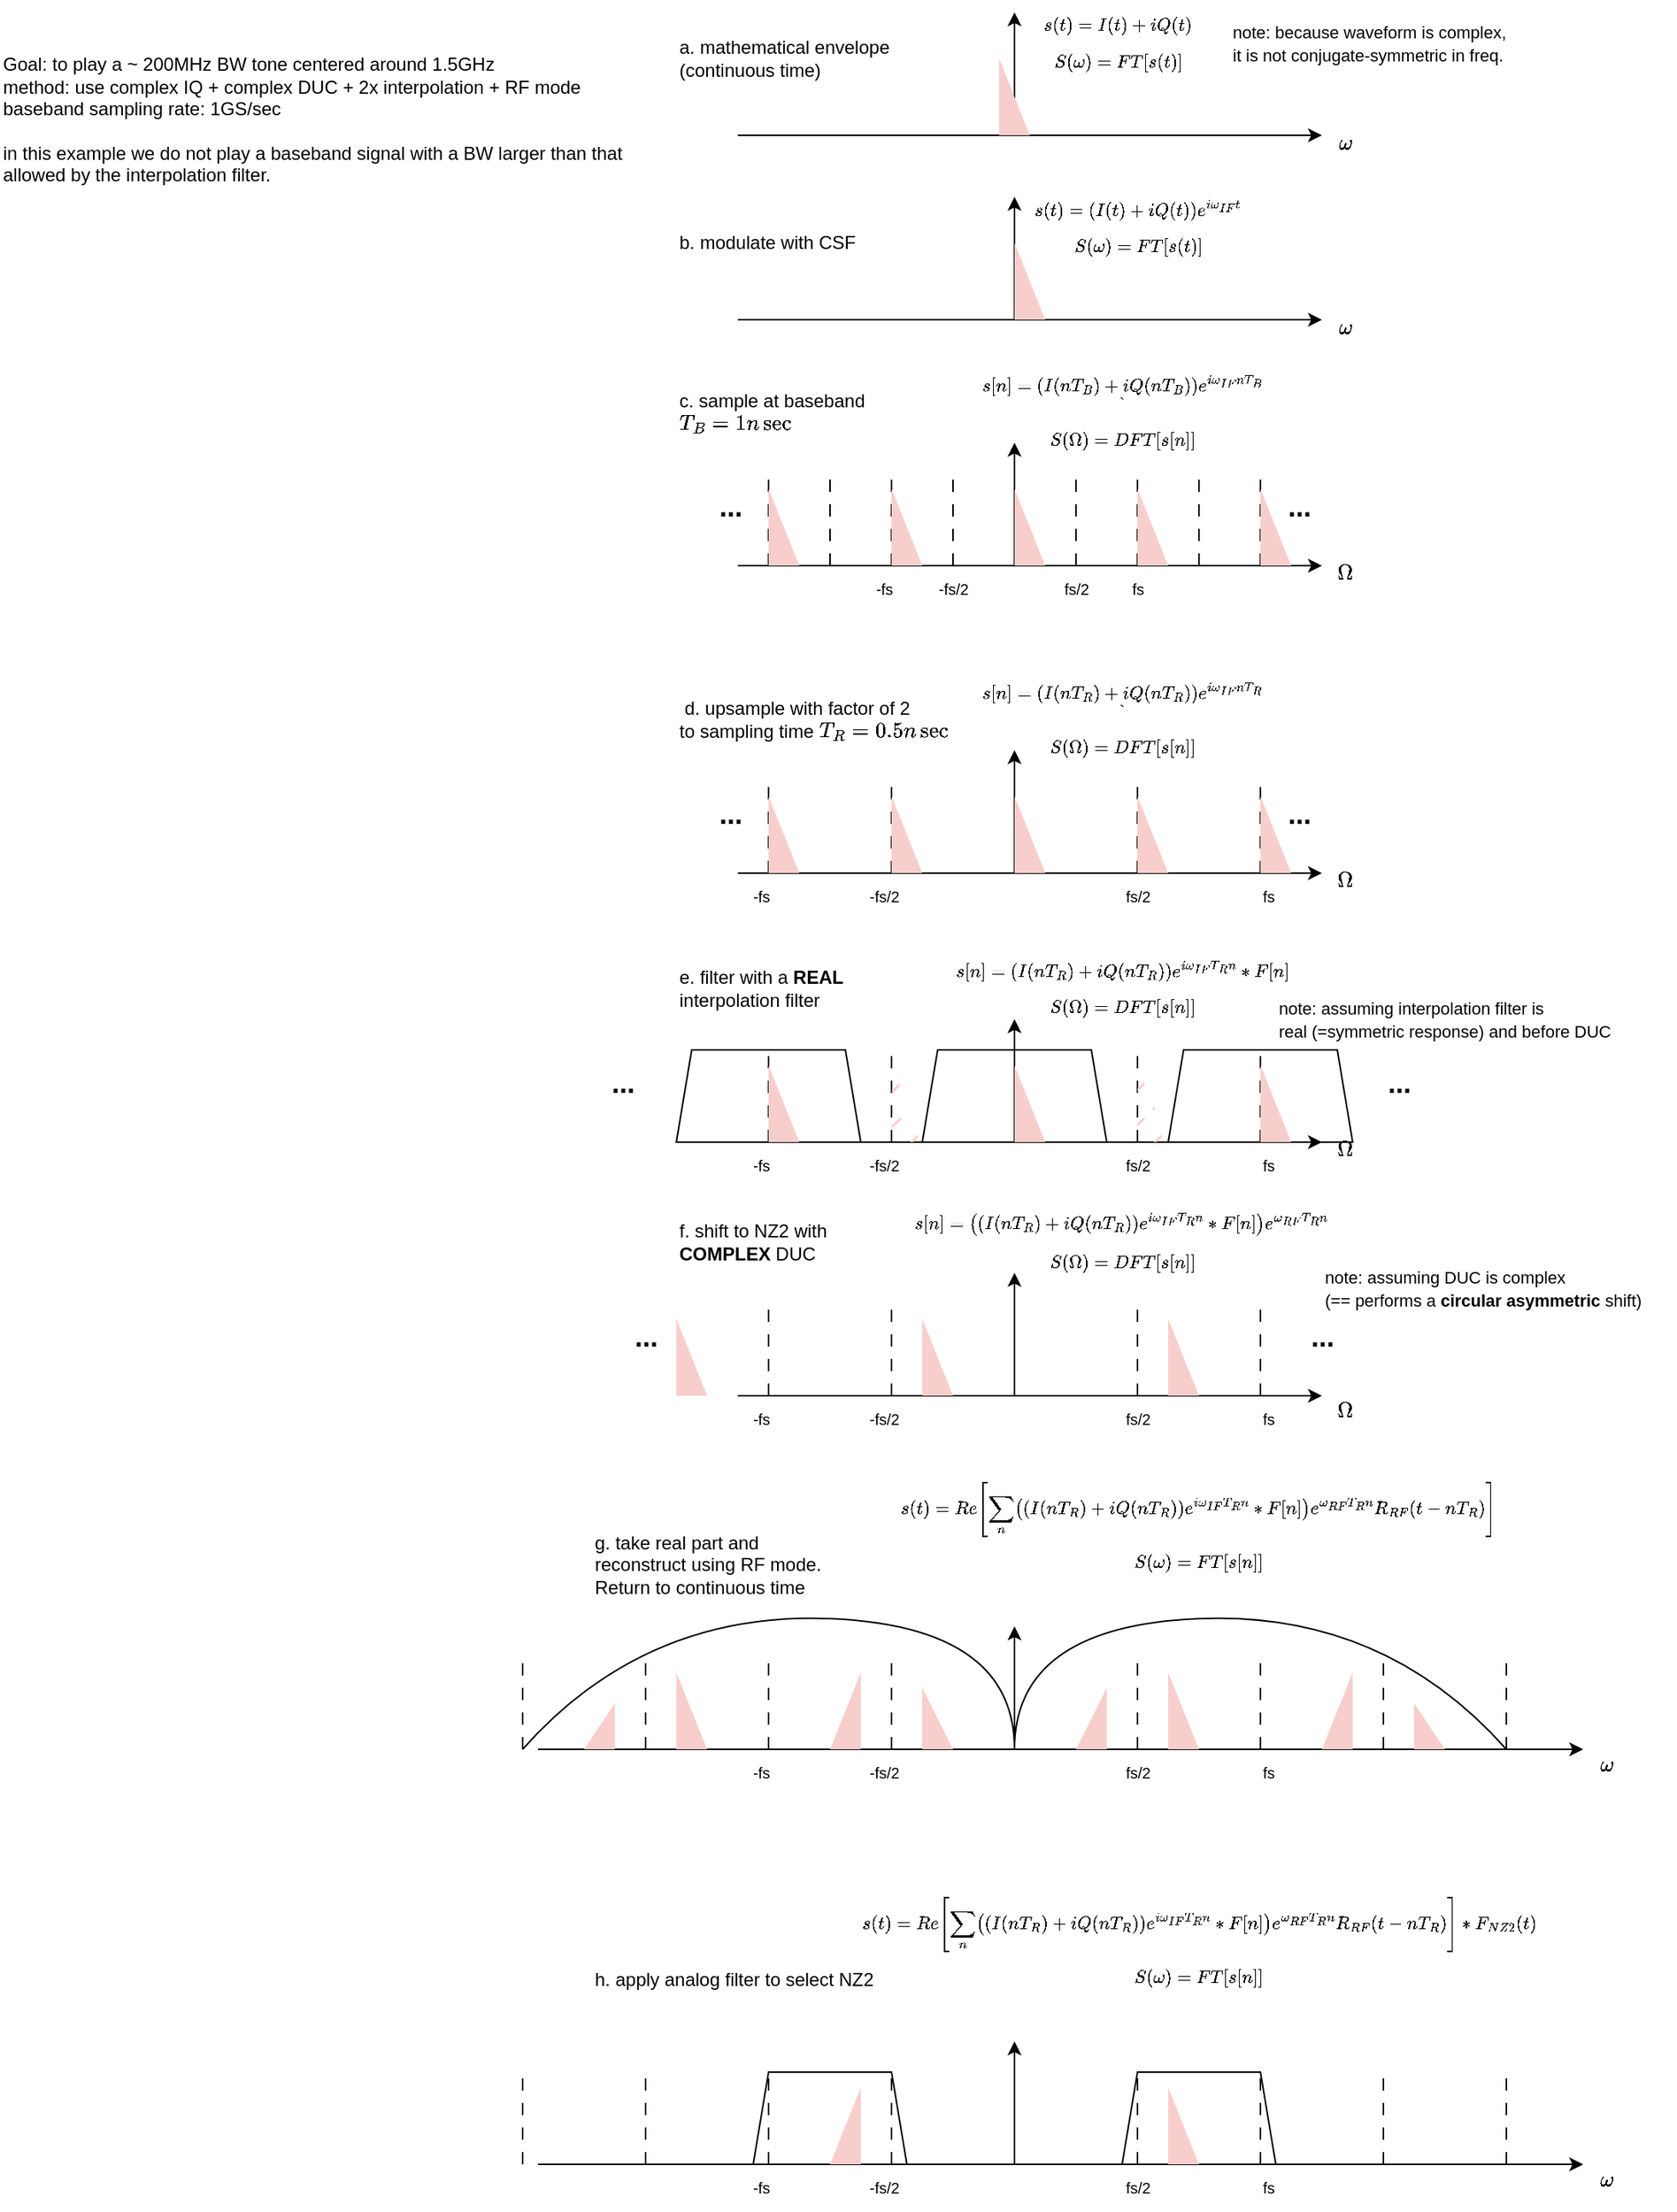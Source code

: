 <mxfile version="24.7.10" pages="2">
  <diagram name="signal inside interp filter" id="fIa7gPdjaE8vntXbXhwA">
    <mxGraphModel dx="896" dy="415" grid="1" gridSize="10" guides="1" tooltips="1" connect="1" arrows="1" fold="1" page="1" pageScale="1" pageWidth="1169" pageHeight="1654" math="1" shadow="0">
      <root>
        <mxCell id="msP0Fs06W8fQPAYK3947-0" />
        <mxCell id="msP0Fs06W8fQPAYK3947-1" parent="msP0Fs06W8fQPAYK3947-0" />
        <mxCell id="msP0Fs06W8fQPAYK3947-136" value="" style="shape=trapezoid;perimeter=trapezoidPerimeter;whiteSpace=wrap;html=1;fixedSize=1;size=10;fillColor=none;" vertex="1" parent="msP0Fs06W8fQPAYK3947-1">
          <mxGeometry x="780" y="1350" width="100" height="60" as="geometry" />
        </mxCell>
        <mxCell id="msP0Fs06W8fQPAYK3947-2" value="" style="shape=trapezoid;perimeter=trapezoidPerimeter;whiteSpace=wrap;html=1;fixedSize=1;size=10;fillColor=none;" vertex="1" parent="msP0Fs06W8fQPAYK3947-1">
          <mxGeometry x="540" y="1350" width="100" height="60" as="geometry" />
        </mxCell>
        <mxCell id="msP0Fs06W8fQPAYK3947-3" value="" style="shape=trapezoid;perimeter=trapezoidPerimeter;whiteSpace=wrap;html=1;fixedSize=1;size=10;fillColor=none;" vertex="1" parent="msP0Fs06W8fQPAYK3947-1">
          <mxGeometry x="810" y="685" width="120" height="60" as="geometry" />
        </mxCell>
        <mxCell id="msP0Fs06W8fQPAYK3947-4" value="" style="shape=trapezoid;perimeter=trapezoidPerimeter;whiteSpace=wrap;html=1;fixedSize=1;size=10;fillColor=none;" vertex="1" parent="msP0Fs06W8fQPAYK3947-1">
          <mxGeometry x="490" y="685" width="120" height="60" as="geometry" />
        </mxCell>
        <mxCell id="msP0Fs06W8fQPAYK3947-5" value="" style="shape=trapezoid;perimeter=trapezoidPerimeter;whiteSpace=wrap;html=1;fixedSize=1;size=10;fillColor=none;" vertex="1" parent="msP0Fs06W8fQPAYK3947-1">
          <mxGeometry x="650" y="685" width="120" height="60" as="geometry" />
        </mxCell>
        <mxCell id="msP0Fs06W8fQPAYK3947-6" value="" style="endArrow=classic;html=1;rounded=0;" edge="1" parent="msP0Fs06W8fQPAYK3947-1">
          <mxGeometry width="50" height="50" relative="1" as="geometry">
            <mxPoint x="710" y="370" as="sourcePoint" />
            <mxPoint x="710" y="290" as="targetPoint" />
          </mxGeometry>
        </mxCell>
        <mxCell id="msP0Fs06W8fQPAYK3947-7" value="" style="endArrow=classic;html=1;rounded=0;" edge="1" parent="msP0Fs06W8fQPAYK3947-1">
          <mxGeometry width="50" height="50" relative="1" as="geometry">
            <mxPoint x="530" y="370" as="sourcePoint" />
            <mxPoint x="910" y="370" as="targetPoint" />
          </mxGeometry>
        </mxCell>
        <mxCell id="msP0Fs06W8fQPAYK3947-8" value="" style="endArrow=none;html=1;rounded=0;dashed=1;dashPattern=8 8;" edge="1" parent="msP0Fs06W8fQPAYK3947-1">
          <mxGeometry width="50" height="50" relative="1" as="geometry">
            <mxPoint x="750" y="370" as="sourcePoint" />
            <mxPoint x="750" y="310" as="targetPoint" />
          </mxGeometry>
        </mxCell>
        <mxCell id="msP0Fs06W8fQPAYK3947-9" value="" style="endArrow=none;html=1;rounded=0;dashed=1;dashPattern=8 8;" edge="1" parent="msP0Fs06W8fQPAYK3947-1">
          <mxGeometry width="50" height="50" relative="1" as="geometry">
            <mxPoint x="790" y="370" as="sourcePoint" />
            <mxPoint x="790" y="310" as="targetPoint" />
          </mxGeometry>
        </mxCell>
        <mxCell id="msP0Fs06W8fQPAYK3947-10" value="" style="endArrow=none;html=1;rounded=0;dashed=1;dashPattern=8 8;" edge="1" parent="msP0Fs06W8fQPAYK3947-1">
          <mxGeometry width="50" height="50" relative="1" as="geometry">
            <mxPoint x="830" y="370" as="sourcePoint" />
            <mxPoint x="830" y="310" as="targetPoint" />
          </mxGeometry>
        </mxCell>
        <mxCell id="msP0Fs06W8fQPAYK3947-11" value="" style="endArrow=none;html=1;rounded=0;dashed=1;dashPattern=8 8;" edge="1" parent="msP0Fs06W8fQPAYK3947-1">
          <mxGeometry width="50" height="50" relative="1" as="geometry">
            <mxPoint x="630" y="370" as="sourcePoint" />
            <mxPoint x="630" y="310" as="targetPoint" />
          </mxGeometry>
        </mxCell>
        <mxCell id="msP0Fs06W8fQPAYK3947-12" value="" style="endArrow=none;html=1;rounded=0;dashed=1;dashPattern=8 8;" edge="1" parent="msP0Fs06W8fQPAYK3947-1">
          <mxGeometry width="50" height="50" relative="1" as="geometry">
            <mxPoint x="670" y="370" as="sourcePoint" />
            <mxPoint x="670" y="310" as="targetPoint" />
          </mxGeometry>
        </mxCell>
        <mxCell id="msP0Fs06W8fQPAYK3947-13" value="" style="verticalLabelPosition=bottom;verticalAlign=top;html=1;shape=mxgraph.basic.orthogonal_triangle;fillColor=#f8cecc;strokeColor=none;" vertex="1" parent="msP0Fs06W8fQPAYK3947-1">
          <mxGeometry x="710" y="320" width="20" height="50" as="geometry" />
        </mxCell>
        <mxCell id="msP0Fs06W8fQPAYK3947-14" value="&lt;font style=&quot;font-size: 10px;&quot;&gt;fs/2&lt;/font&gt;" style="text;html=1;align=center;verticalAlign=middle;resizable=0;points=[];autosize=1;strokeColor=none;fillColor=none;" vertex="1" parent="msP0Fs06W8fQPAYK3947-1">
          <mxGeometry x="730" y="370" width="40" height="30" as="geometry" />
        </mxCell>
        <mxCell id="msP0Fs06W8fQPAYK3947-15" value="&lt;font style=&quot;font-size: 10px;&quot;&gt;fs&lt;/font&gt;" style="text;html=1;align=center;verticalAlign=middle;resizable=0;points=[];autosize=1;strokeColor=none;fillColor=none;" vertex="1" parent="msP0Fs06W8fQPAYK3947-1">
          <mxGeometry x="775" y="370" width="30" height="30" as="geometry" />
        </mxCell>
        <mxCell id="msP0Fs06W8fQPAYK3947-16" value="&lt;font style=&quot;font-size: 10px;&quot;&gt;-fs/2&lt;/font&gt;" style="text;html=1;align=center;verticalAlign=middle;resizable=0;points=[];autosize=1;strokeColor=none;fillColor=none;" vertex="1" parent="msP0Fs06W8fQPAYK3947-1">
          <mxGeometry x="650" y="370" width="40" height="30" as="geometry" />
        </mxCell>
        <mxCell id="msP0Fs06W8fQPAYK3947-17" value="&lt;font style=&quot;font-size: 10px;&quot;&gt;-fs&lt;/font&gt;" style="text;html=1;align=center;verticalAlign=middle;resizable=0;points=[];autosize=1;strokeColor=none;fillColor=none;" vertex="1" parent="msP0Fs06W8fQPAYK3947-1">
          <mxGeometry x="610" y="370" width="30" height="30" as="geometry" />
        </mxCell>
        <mxCell id="msP0Fs06W8fQPAYK3947-18" value="`s(t)=I(t)+iQ(t)`&lt;div&gt;&lt;br&gt;&lt;/div&gt;&lt;div&gt;`S(\omega)=FT[s(t)]`&lt;/div&gt;" style="text;html=1;align=center;verticalAlign=middle;whiteSpace=wrap;rounded=0;fontSize=10;" vertex="1" parent="msP0Fs06W8fQPAYK3947-1">
          <mxGeometry x="730" y="20" width="95" height="20" as="geometry" />
        </mxCell>
        <mxCell id="msP0Fs06W8fQPAYK3947-19" value="`s[n]=(I(nT_{B})+iQ(nT_{B}))e^{i\omega_{IF}nT_{B}}``&lt;div&gt;&lt;br&gt;&lt;div&gt;`S(\Omega)=DFT[s[n]]`&lt;/div&gt;&lt;/div&gt;" style="text;html=1;align=center;verticalAlign=middle;whiteSpace=wrap;rounded=0;fontSize=10;" vertex="1" parent="msP0Fs06W8fQPAYK3947-1">
          <mxGeometry x="720" y="260" width="120" height="20" as="geometry" />
        </mxCell>
        <mxCell id="msP0Fs06W8fQPAYK3947-20" value="" style="endArrow=classic;html=1;rounded=0;" edge="1" parent="msP0Fs06W8fQPAYK3947-1">
          <mxGeometry width="50" height="50" relative="1" as="geometry">
            <mxPoint x="710" y="90" as="sourcePoint" />
            <mxPoint x="710" y="10" as="targetPoint" />
          </mxGeometry>
        </mxCell>
        <mxCell id="msP0Fs06W8fQPAYK3947-21" value="" style="endArrow=classic;html=1;rounded=0;" edge="1" parent="msP0Fs06W8fQPAYK3947-1">
          <mxGeometry width="50" height="50" relative="1" as="geometry">
            <mxPoint x="530" y="90" as="sourcePoint" />
            <mxPoint x="910" y="90" as="targetPoint" />
          </mxGeometry>
        </mxCell>
        <mxCell id="msP0Fs06W8fQPAYK3947-22" value="" style="endArrow=none;html=1;rounded=0;dashed=1;dashPattern=8 8;" edge="1" parent="msP0Fs06W8fQPAYK3947-1" source="msP0Fs06W8fQPAYK3947-24">
          <mxGeometry width="50" height="50" relative="1" as="geometry">
            <mxPoint x="710" y="90" as="sourcePoint" />
            <mxPoint x="710" y="80" as="targetPoint" />
          </mxGeometry>
        </mxCell>
        <mxCell id="msP0Fs06W8fQPAYK3947-23" value="" style="endArrow=none;html=1;rounded=0;dashed=1;dashPattern=8 8;" edge="1" parent="msP0Fs06W8fQPAYK3947-1" target="msP0Fs06W8fQPAYK3947-24">
          <mxGeometry width="50" height="50" relative="1" as="geometry">
            <mxPoint x="710" y="90" as="sourcePoint" />
            <mxPoint x="710" y="80" as="targetPoint" />
          </mxGeometry>
        </mxCell>
        <mxCell id="msP0Fs06W8fQPAYK3947-24" value="" style="verticalLabelPosition=bottom;verticalAlign=top;html=1;shape=mxgraph.basic.orthogonal_triangle;fillColor=#f8cecc;strokeColor=none;" vertex="1" parent="msP0Fs06W8fQPAYK3947-1">
          <mxGeometry x="700" y="40" width="20" height="50" as="geometry" />
        </mxCell>
        <mxCell id="msP0Fs06W8fQPAYK3947-25" value="a. mathematical envelope&lt;br&gt;(continuous time)" style="text;html=1;align=left;verticalAlign=middle;resizable=0;points=[];autosize=1;strokeColor=none;fillColor=none;" vertex="1" parent="msP0Fs06W8fQPAYK3947-1">
          <mxGeometry x="490" y="20" width="160" height="40" as="geometry" />
        </mxCell>
        <mxCell id="msP0Fs06W8fQPAYK3947-26" value="`\omega`" style="text;html=1;align=center;verticalAlign=middle;resizable=0;points=[];autosize=1;strokeColor=none;fillColor=none;" vertex="1" parent="msP0Fs06W8fQPAYK3947-1">
          <mxGeometry x="890" y="80" width="70" height="30" as="geometry" />
        </mxCell>
        <mxCell id="msP0Fs06W8fQPAYK3947-27" value="c. sample at baseband&lt;div&gt;`T_{B}=1nsec`&lt;/div&gt;" style="text;html=1;align=left;verticalAlign=middle;resizable=0;points=[];autosize=1;strokeColor=none;fillColor=none;" vertex="1" parent="msP0Fs06W8fQPAYK3947-1">
          <mxGeometry x="490" y="250" width="140" height="40" as="geometry" />
        </mxCell>
        <mxCell id="msP0Fs06W8fQPAYK3947-28" value="" style="verticalLabelPosition=bottom;verticalAlign=top;html=1;shape=mxgraph.basic.orthogonal_triangle;fillColor=#f8cecc;strokeColor=none;" vertex="1" parent="msP0Fs06W8fQPAYK3947-1">
          <mxGeometry x="790" y="320" width="20" height="50" as="geometry" />
        </mxCell>
        <mxCell id="msP0Fs06W8fQPAYK3947-29" value="" style="verticalLabelPosition=bottom;verticalAlign=top;html=1;shape=mxgraph.basic.orthogonal_triangle;fillColor=#f8cecc;strokeColor=none;" vertex="1" parent="msP0Fs06W8fQPAYK3947-1">
          <mxGeometry x="630" y="320" width="20" height="50" as="geometry" />
        </mxCell>
        <mxCell id="msP0Fs06W8fQPAYK3947-30" value="..." style="text;html=1;align=center;verticalAlign=top;resizable=0;points=[];autosize=1;strokeColor=none;fillColor=none;fontSize=18;fontStyle=1" vertex="1" parent="msP0Fs06W8fQPAYK3947-1">
          <mxGeometry x="875" y="315" width="40" height="40" as="geometry" />
        </mxCell>
        <mxCell id="msP0Fs06W8fQPAYK3947-31" value="..." style="text;html=1;align=center;verticalAlign=top;resizable=0;points=[];autosize=1;strokeColor=none;fillColor=none;fontSize=18;fontStyle=1" vertex="1" parent="msP0Fs06W8fQPAYK3947-1">
          <mxGeometry x="505" y="315" width="40" height="40" as="geometry" />
        </mxCell>
        <mxCell id="msP0Fs06W8fQPAYK3947-32" value="" style="endArrow=none;html=1;rounded=0;dashed=1;dashPattern=8 8;" edge="1" parent="msP0Fs06W8fQPAYK3947-1">
          <mxGeometry width="50" height="50" relative="1" as="geometry">
            <mxPoint x="590" y="370" as="sourcePoint" />
            <mxPoint x="590" y="310" as="targetPoint" />
          </mxGeometry>
        </mxCell>
        <mxCell id="msP0Fs06W8fQPAYK3947-33" value="`s(t)=(I(t)+iQ(t))e^{i\omega_{IF}t}`&lt;div&gt;&lt;br&gt;&lt;/div&gt;&lt;div&gt;`S(\omega)=FT[s(t)]`&lt;/div&gt;" style="text;html=1;align=center;verticalAlign=middle;whiteSpace=wrap;rounded=0;fontSize=10;" vertex="1" parent="msP0Fs06W8fQPAYK3947-1">
          <mxGeometry x="742.5" y="140" width="95" height="20" as="geometry" />
        </mxCell>
        <mxCell id="msP0Fs06W8fQPAYK3947-34" value="" style="endArrow=classic;html=1;rounded=0;" edge="1" parent="msP0Fs06W8fQPAYK3947-1">
          <mxGeometry width="50" height="50" relative="1" as="geometry">
            <mxPoint x="710" y="210" as="sourcePoint" />
            <mxPoint x="710" y="130" as="targetPoint" />
          </mxGeometry>
        </mxCell>
        <mxCell id="msP0Fs06W8fQPAYK3947-35" value="" style="endArrow=classic;html=1;rounded=0;" edge="1" parent="msP0Fs06W8fQPAYK3947-1">
          <mxGeometry width="50" height="50" relative="1" as="geometry">
            <mxPoint x="530" y="210" as="sourcePoint" />
            <mxPoint x="910" y="210" as="targetPoint" />
          </mxGeometry>
        </mxCell>
        <mxCell id="msP0Fs06W8fQPAYK3947-36" value="" style="verticalLabelPosition=bottom;verticalAlign=top;html=1;shape=mxgraph.basic.orthogonal_triangle;fillColor=#f8cecc;strokeColor=none;" vertex="1" parent="msP0Fs06W8fQPAYK3947-1">
          <mxGeometry x="710" y="160" width="20" height="50" as="geometry" />
        </mxCell>
        <mxCell id="msP0Fs06W8fQPAYK3947-37" value="b. modulate with CSF" style="text;html=1;align=left;verticalAlign=middle;resizable=0;points=[];autosize=1;strokeColor=none;fillColor=none;" vertex="1" parent="msP0Fs06W8fQPAYK3947-1">
          <mxGeometry x="490" y="145" width="140" height="30" as="geometry" />
        </mxCell>
        <mxCell id="msP0Fs06W8fQPAYK3947-38" value="`\omega`" style="text;html=1;align=center;verticalAlign=middle;resizable=0;points=[];autosize=1;strokeColor=none;fillColor=none;" vertex="1" parent="msP0Fs06W8fQPAYK3947-1">
          <mxGeometry x="890" y="200" width="70" height="30" as="geometry" />
        </mxCell>
        <mxCell id="msP0Fs06W8fQPAYK3947-39" value="" style="endArrow=none;html=1;rounded=0;dashed=1;dashPattern=8 8;" edge="1" parent="msP0Fs06W8fQPAYK3947-1">
          <mxGeometry width="50" height="50" relative="1" as="geometry">
            <mxPoint x="870" y="370" as="sourcePoint" />
            <mxPoint x="870" y="310" as="targetPoint" />
          </mxGeometry>
        </mxCell>
        <mxCell id="msP0Fs06W8fQPAYK3947-40" value="" style="endArrow=none;html=1;rounded=0;dashed=1;dashPattern=8 8;" edge="1" parent="msP0Fs06W8fQPAYK3947-1">
          <mxGeometry width="50" height="50" relative="1" as="geometry">
            <mxPoint x="550" y="370" as="sourcePoint" />
            <mxPoint x="550" y="310" as="targetPoint" />
          </mxGeometry>
        </mxCell>
        <mxCell id="msP0Fs06W8fQPAYK3947-41" value="" style="verticalLabelPosition=bottom;verticalAlign=top;html=1;shape=mxgraph.basic.orthogonal_triangle;fillColor=#f8cecc;strokeColor=none;" vertex="1" parent="msP0Fs06W8fQPAYK3947-1">
          <mxGeometry x="550" y="320" width="20" height="50" as="geometry" />
        </mxCell>
        <mxCell id="msP0Fs06W8fQPAYK3947-42" value="" style="endArrow=classic;html=1;rounded=0;" edge="1" parent="msP0Fs06W8fQPAYK3947-1">
          <mxGeometry width="50" height="50" relative="1" as="geometry">
            <mxPoint x="710" y="570" as="sourcePoint" />
            <mxPoint x="710" y="490" as="targetPoint" />
          </mxGeometry>
        </mxCell>
        <mxCell id="msP0Fs06W8fQPAYK3947-43" value="" style="endArrow=classic;html=1;rounded=0;" edge="1" parent="msP0Fs06W8fQPAYK3947-1">
          <mxGeometry width="50" height="50" relative="1" as="geometry">
            <mxPoint x="530" y="570" as="sourcePoint" />
            <mxPoint x="910" y="570" as="targetPoint" />
          </mxGeometry>
        </mxCell>
        <mxCell id="msP0Fs06W8fQPAYK3947-44" value="" style="endArrow=none;html=1;rounded=0;dashed=1;dashPattern=8 8;" edge="1" parent="msP0Fs06W8fQPAYK3947-1">
          <mxGeometry width="50" height="50" relative="1" as="geometry">
            <mxPoint x="790" y="570" as="sourcePoint" />
            <mxPoint x="790" y="510" as="targetPoint" />
          </mxGeometry>
        </mxCell>
        <mxCell id="msP0Fs06W8fQPAYK3947-45" value="" style="endArrow=none;html=1;rounded=0;dashed=1;dashPattern=8 8;" edge="1" parent="msP0Fs06W8fQPAYK3947-1">
          <mxGeometry width="50" height="50" relative="1" as="geometry">
            <mxPoint x="630" y="570" as="sourcePoint" />
            <mxPoint x="630" y="510" as="targetPoint" />
          </mxGeometry>
        </mxCell>
        <mxCell id="msP0Fs06W8fQPAYK3947-46" value="" style="verticalLabelPosition=bottom;verticalAlign=top;html=1;shape=mxgraph.basic.orthogonal_triangle;fillColor=#f8cecc;strokeColor=none;" vertex="1" parent="msP0Fs06W8fQPAYK3947-1">
          <mxGeometry x="710" y="520" width="20" height="50" as="geometry" />
        </mxCell>
        <mxCell id="msP0Fs06W8fQPAYK3947-47" value="&lt;font style=&quot;font-size: 10px;&quot;&gt;fs/2&lt;/font&gt;" style="text;html=1;align=center;verticalAlign=middle;resizable=0;points=[];autosize=1;strokeColor=none;fillColor=none;" vertex="1" parent="msP0Fs06W8fQPAYK3947-1">
          <mxGeometry x="770" y="570" width="40" height="30" as="geometry" />
        </mxCell>
        <mxCell id="msP0Fs06W8fQPAYK3947-48" value="&lt;font style=&quot;font-size: 10px;&quot;&gt;fs&lt;/font&gt;" style="text;html=1;align=center;verticalAlign=middle;resizable=0;points=[];autosize=1;strokeColor=none;fillColor=none;" vertex="1" parent="msP0Fs06W8fQPAYK3947-1">
          <mxGeometry x="860" y="570" width="30" height="30" as="geometry" />
        </mxCell>
        <mxCell id="msP0Fs06W8fQPAYK3947-49" value="&lt;font style=&quot;font-size: 10px;&quot;&gt;-fs/2&lt;/font&gt;" style="text;html=1;align=center;verticalAlign=middle;resizable=0;points=[];autosize=1;strokeColor=none;fillColor=none;" vertex="1" parent="msP0Fs06W8fQPAYK3947-1">
          <mxGeometry x="605" y="570" width="40" height="30" as="geometry" />
        </mxCell>
        <mxCell id="msP0Fs06W8fQPAYK3947-50" value="&lt;font style=&quot;font-size: 10px;&quot;&gt;-fs&lt;/font&gt;" style="text;html=1;align=center;verticalAlign=middle;resizable=0;points=[];autosize=1;strokeColor=none;fillColor=none;" vertex="1" parent="msP0Fs06W8fQPAYK3947-1">
          <mxGeometry x="530" y="570" width="30" height="30" as="geometry" />
        </mxCell>
        <mxCell id="msP0Fs06W8fQPAYK3947-51" value="`s[n]=(I(nT_{R})+iQ(nT_{R}))e^{i\omega_{IF}nT_{R}}``&lt;div&gt;&lt;br&gt;&lt;div&gt;`S(\Omega)=DFT[s[n]]`&lt;/div&gt;&lt;/div&gt;" style="text;html=1;align=center;verticalAlign=middle;whiteSpace=wrap;rounded=0;fontSize=10;" vertex="1" parent="msP0Fs06W8fQPAYK3947-1">
          <mxGeometry x="720" y="460" width="120" height="20" as="geometry" />
        </mxCell>
        <mxCell id="msP0Fs06W8fQPAYK3947-52" value="&lt;div&gt;&amp;nbsp;d. upsample with factor of 2&lt;/div&gt;&lt;div&gt;to sampling time `T_R=0.5nsec`&lt;/div&gt;" style="text;html=1;align=left;verticalAlign=middle;resizable=0;points=[];autosize=1;strokeColor=none;fillColor=none;" vertex="1" parent="msP0Fs06W8fQPAYK3947-1">
          <mxGeometry x="490" y="450" width="190" height="40" as="geometry" />
        </mxCell>
        <mxCell id="msP0Fs06W8fQPAYK3947-53" value="" style="verticalLabelPosition=bottom;verticalAlign=top;html=1;shape=mxgraph.basic.orthogonal_triangle;fillColor=#f8cecc;strokeColor=none;" vertex="1" parent="msP0Fs06W8fQPAYK3947-1">
          <mxGeometry x="790" y="520" width="20" height="50" as="geometry" />
        </mxCell>
        <mxCell id="msP0Fs06W8fQPAYK3947-54" value="" style="verticalLabelPosition=bottom;verticalAlign=top;html=1;shape=mxgraph.basic.orthogonal_triangle;fillColor=#f8cecc;strokeColor=none;" vertex="1" parent="msP0Fs06W8fQPAYK3947-1">
          <mxGeometry x="630" y="520" width="20" height="50" as="geometry" />
        </mxCell>
        <mxCell id="msP0Fs06W8fQPAYK3947-55" value="..." style="text;html=1;align=center;verticalAlign=top;resizable=0;points=[];autosize=1;strokeColor=none;fillColor=none;fontSize=18;fontStyle=1" vertex="1" parent="msP0Fs06W8fQPAYK3947-1">
          <mxGeometry x="875" y="515" width="40" height="40" as="geometry" />
        </mxCell>
        <mxCell id="msP0Fs06W8fQPAYK3947-56" value="..." style="text;html=1;align=center;verticalAlign=top;resizable=0;points=[];autosize=1;strokeColor=none;fillColor=none;fontSize=18;fontStyle=1" vertex="1" parent="msP0Fs06W8fQPAYK3947-1">
          <mxGeometry x="505" y="515" width="40" height="40" as="geometry" />
        </mxCell>
        <mxCell id="msP0Fs06W8fQPAYK3947-57" value="" style="endArrow=none;html=1;rounded=0;dashed=1;dashPattern=8 8;" edge="1" parent="msP0Fs06W8fQPAYK3947-1">
          <mxGeometry width="50" height="50" relative="1" as="geometry">
            <mxPoint x="870" y="570" as="sourcePoint" />
            <mxPoint x="870" y="510" as="targetPoint" />
          </mxGeometry>
        </mxCell>
        <mxCell id="msP0Fs06W8fQPAYK3947-58" value="" style="endArrow=none;html=1;rounded=0;dashed=1;dashPattern=8 8;" edge="1" parent="msP0Fs06W8fQPAYK3947-1">
          <mxGeometry width="50" height="50" relative="1" as="geometry">
            <mxPoint x="550" y="570" as="sourcePoint" />
            <mxPoint x="550" y="510" as="targetPoint" />
          </mxGeometry>
        </mxCell>
        <mxCell id="msP0Fs06W8fQPAYK3947-59" value="" style="verticalLabelPosition=bottom;verticalAlign=top;html=1;shape=mxgraph.basic.orthogonal_triangle;fillColor=#f8cecc;strokeColor=none;" vertex="1" parent="msP0Fs06W8fQPAYK3947-1">
          <mxGeometry x="550" y="520" width="20" height="50" as="geometry" />
        </mxCell>
        <mxCell id="msP0Fs06W8fQPAYK3947-60" value="&lt;font style=&quot;font-size: 11px;&quot;&gt;note: because waveform is complex,&lt;/font&gt;&lt;div&gt;&lt;font style=&quot;font-size: 11px;&quot;&gt;it is not conjugate-symmetric in freq.&lt;br&gt;&lt;/font&gt;&lt;/div&gt;" style="text;html=1;align=left;verticalAlign=middle;resizable=0;points=[];autosize=1;strokeColor=none;fillColor=none;" vertex="1" parent="msP0Fs06W8fQPAYK3947-1">
          <mxGeometry x="850" y="10" width="200" height="40" as="geometry" />
        </mxCell>
        <mxCell id="msP0Fs06W8fQPAYK3947-61" value="`\Omega`" style="text;html=1;align=center;verticalAlign=middle;resizable=0;points=[];autosize=1;strokeColor=none;fillColor=none;" vertex="1" parent="msP0Fs06W8fQPAYK3947-1">
          <mxGeometry x="890" y="360" width="70" height="30" as="geometry" />
        </mxCell>
        <mxCell id="msP0Fs06W8fQPAYK3947-62" value="`\Omega`" style="text;html=1;align=center;verticalAlign=middle;resizable=0;points=[];autosize=1;strokeColor=none;fillColor=none;" vertex="1" parent="msP0Fs06W8fQPAYK3947-1">
          <mxGeometry x="890" y="560" width="70" height="30" as="geometry" />
        </mxCell>
        <mxCell id="msP0Fs06W8fQPAYK3947-63" value="" style="endArrow=classic;html=1;rounded=0;" edge="1" parent="msP0Fs06W8fQPAYK3947-1">
          <mxGeometry width="50" height="50" relative="1" as="geometry">
            <mxPoint x="710" y="745" as="sourcePoint" />
            <mxPoint x="710" y="665" as="targetPoint" />
          </mxGeometry>
        </mxCell>
        <mxCell id="msP0Fs06W8fQPAYK3947-64" value="" style="endArrow=classic;html=1;rounded=0;" edge="1" parent="msP0Fs06W8fQPAYK3947-1">
          <mxGeometry width="50" height="50" relative="1" as="geometry">
            <mxPoint x="530" y="745" as="sourcePoint" />
            <mxPoint x="910" y="745" as="targetPoint" />
          </mxGeometry>
        </mxCell>
        <mxCell id="msP0Fs06W8fQPAYK3947-65" value="" style="endArrow=none;html=1;rounded=0;dashed=1;dashPattern=8 8;" edge="1" parent="msP0Fs06W8fQPAYK3947-1">
          <mxGeometry width="50" height="50" relative="1" as="geometry">
            <mxPoint x="790" y="745" as="sourcePoint" />
            <mxPoint x="790" y="685" as="targetPoint" />
          </mxGeometry>
        </mxCell>
        <mxCell id="msP0Fs06W8fQPAYK3947-66" value="" style="endArrow=none;html=1;rounded=0;dashed=1;dashPattern=8 8;" edge="1" parent="msP0Fs06W8fQPAYK3947-1">
          <mxGeometry width="50" height="50" relative="1" as="geometry">
            <mxPoint x="630" y="745" as="sourcePoint" />
            <mxPoint x="630" y="685" as="targetPoint" />
          </mxGeometry>
        </mxCell>
        <mxCell id="msP0Fs06W8fQPAYK3947-68" value="&lt;font style=&quot;font-size: 10px;&quot;&gt;fs/2&lt;/font&gt;" style="text;html=1;align=center;verticalAlign=middle;resizable=0;points=[];autosize=1;strokeColor=none;fillColor=none;" vertex="1" parent="msP0Fs06W8fQPAYK3947-1">
          <mxGeometry x="770" y="745" width="40" height="30" as="geometry" />
        </mxCell>
        <mxCell id="msP0Fs06W8fQPAYK3947-69" value="&lt;font style=&quot;font-size: 10px;&quot;&gt;fs&lt;/font&gt;" style="text;html=1;align=center;verticalAlign=middle;resizable=0;points=[];autosize=1;strokeColor=none;fillColor=none;" vertex="1" parent="msP0Fs06W8fQPAYK3947-1">
          <mxGeometry x="860" y="745" width="30" height="30" as="geometry" />
        </mxCell>
        <mxCell id="msP0Fs06W8fQPAYK3947-70" value="&lt;font style=&quot;font-size: 10px;&quot;&gt;-fs/2&lt;/font&gt;" style="text;html=1;align=center;verticalAlign=middle;resizable=0;points=[];autosize=1;strokeColor=none;fillColor=none;" vertex="1" parent="msP0Fs06W8fQPAYK3947-1">
          <mxGeometry x="605" y="745" width="40" height="30" as="geometry" />
        </mxCell>
        <mxCell id="msP0Fs06W8fQPAYK3947-71" value="&lt;font style=&quot;font-size: 10px;&quot;&gt;-fs&lt;/font&gt;" style="text;html=1;align=center;verticalAlign=middle;resizable=0;points=[];autosize=1;strokeColor=none;fillColor=none;" vertex="1" parent="msP0Fs06W8fQPAYK3947-1">
          <mxGeometry x="530" y="745" width="30" height="30" as="geometry" />
        </mxCell>
        <mxCell id="msP0Fs06W8fQPAYK3947-72" value="`s[n]=(I(nT_{R})+iQ(nT_{R}))e^{i\omega_{IF}T_{R}n}\ast F[n]`&lt;div&gt;&lt;br&gt;&lt;div&gt;`S(\Omega)=DFT[s[n]]`&lt;/div&gt;&lt;/div&gt;" style="text;html=1;align=center;verticalAlign=middle;whiteSpace=wrap;rounded=0;fontSize=10;" vertex="1" parent="msP0Fs06W8fQPAYK3947-1">
          <mxGeometry x="720" y="635" width="120" height="20" as="geometry" />
        </mxCell>
        <mxCell id="msP0Fs06W8fQPAYK3947-73" value="&lt;div&gt;e. filter with a &lt;b&gt;REAL&lt;/b&gt;&lt;/div&gt;&lt;div&gt;interpolation filter&lt;/div&gt;" style="text;html=1;align=left;verticalAlign=middle;resizable=0;points=[];autosize=1;strokeColor=none;fillColor=none;" vertex="1" parent="msP0Fs06W8fQPAYK3947-1">
          <mxGeometry x="490" y="625" width="130" height="40" as="geometry" />
        </mxCell>
        <mxCell id="msP0Fs06W8fQPAYK3947-75" value="..." style="text;html=1;align=center;verticalAlign=top;resizable=0;points=[];autosize=1;strokeColor=none;fillColor=none;fontSize=18;fontStyle=1" vertex="1" parent="msP0Fs06W8fQPAYK3947-1">
          <mxGeometry x="940" y="690" width="40" height="40" as="geometry" />
        </mxCell>
        <mxCell id="msP0Fs06W8fQPAYK3947-76" value="..." style="text;html=1;align=center;verticalAlign=top;resizable=0;points=[];autosize=1;strokeColor=none;fillColor=none;fontSize=18;fontStyle=1" vertex="1" parent="msP0Fs06W8fQPAYK3947-1">
          <mxGeometry x="435" y="690" width="40" height="40" as="geometry" />
        </mxCell>
        <mxCell id="msP0Fs06W8fQPAYK3947-77" value="" style="endArrow=none;html=1;rounded=0;dashed=1;dashPattern=8 8;" edge="1" parent="msP0Fs06W8fQPAYK3947-1">
          <mxGeometry width="50" height="50" relative="1" as="geometry">
            <mxPoint x="870" y="745" as="sourcePoint" />
            <mxPoint x="870" y="685" as="targetPoint" />
          </mxGeometry>
        </mxCell>
        <mxCell id="msP0Fs06W8fQPAYK3947-78" value="" style="endArrow=none;html=1;rounded=0;dashed=1;dashPattern=8 8;" edge="1" parent="msP0Fs06W8fQPAYK3947-1">
          <mxGeometry width="50" height="50" relative="1" as="geometry">
            <mxPoint x="550" y="745" as="sourcePoint" />
            <mxPoint x="550" y="685" as="targetPoint" />
          </mxGeometry>
        </mxCell>
        <mxCell id="msP0Fs06W8fQPAYK3947-79" value="`\Omega`" style="text;html=1;align=center;verticalAlign=middle;resizable=0;points=[];autosize=1;strokeColor=none;fillColor=none;" vertex="1" parent="msP0Fs06W8fQPAYK3947-1">
          <mxGeometry x="890" y="735" width="70" height="30" as="geometry" />
        </mxCell>
        <mxCell id="msP0Fs06W8fQPAYK3947-80" value="" style="endArrow=classic;html=1;rounded=0;" edge="1" parent="msP0Fs06W8fQPAYK3947-1">
          <mxGeometry width="50" height="50" relative="1" as="geometry">
            <mxPoint x="710" y="910" as="sourcePoint" />
            <mxPoint x="710" y="830" as="targetPoint" />
          </mxGeometry>
        </mxCell>
        <mxCell id="msP0Fs06W8fQPAYK3947-81" value="" style="endArrow=classic;html=1;rounded=0;" edge="1" parent="msP0Fs06W8fQPAYK3947-1">
          <mxGeometry width="50" height="50" relative="1" as="geometry">
            <mxPoint x="530" y="910" as="sourcePoint" />
            <mxPoint x="910" y="910" as="targetPoint" />
          </mxGeometry>
        </mxCell>
        <mxCell id="msP0Fs06W8fQPAYK3947-82" value="" style="endArrow=none;html=1;rounded=0;dashed=1;dashPattern=8 8;" edge="1" parent="msP0Fs06W8fQPAYK3947-1">
          <mxGeometry width="50" height="50" relative="1" as="geometry">
            <mxPoint x="790" y="910" as="sourcePoint" />
            <mxPoint x="790" y="850" as="targetPoint" />
          </mxGeometry>
        </mxCell>
        <mxCell id="msP0Fs06W8fQPAYK3947-83" value="" style="endArrow=none;html=1;rounded=0;dashed=1;dashPattern=8 8;" edge="1" parent="msP0Fs06W8fQPAYK3947-1">
          <mxGeometry width="50" height="50" relative="1" as="geometry">
            <mxPoint x="630" y="910" as="sourcePoint" />
            <mxPoint x="630" y="850" as="targetPoint" />
          </mxGeometry>
        </mxCell>
        <mxCell id="msP0Fs06W8fQPAYK3947-84" value="&lt;font style=&quot;font-size: 10px;&quot;&gt;fs/2&lt;/font&gt;" style="text;html=1;align=center;verticalAlign=middle;resizable=0;points=[];autosize=1;strokeColor=none;fillColor=none;" vertex="1" parent="msP0Fs06W8fQPAYK3947-1">
          <mxGeometry x="770" y="910" width="40" height="30" as="geometry" />
        </mxCell>
        <mxCell id="msP0Fs06W8fQPAYK3947-85" value="&lt;font style=&quot;font-size: 10px;&quot;&gt;fs&lt;/font&gt;" style="text;html=1;align=center;verticalAlign=middle;resizable=0;points=[];autosize=1;strokeColor=none;fillColor=none;" vertex="1" parent="msP0Fs06W8fQPAYK3947-1">
          <mxGeometry x="860" y="910" width="30" height="30" as="geometry" />
        </mxCell>
        <mxCell id="msP0Fs06W8fQPAYK3947-86" value="&lt;font style=&quot;font-size: 10px;&quot;&gt;-fs/2&lt;/font&gt;" style="text;html=1;align=center;verticalAlign=middle;resizable=0;points=[];autosize=1;strokeColor=none;fillColor=none;" vertex="1" parent="msP0Fs06W8fQPAYK3947-1">
          <mxGeometry x="605" y="910" width="40" height="30" as="geometry" />
        </mxCell>
        <mxCell id="msP0Fs06W8fQPAYK3947-87" value="&lt;font style=&quot;font-size: 10px;&quot;&gt;-fs&lt;/font&gt;" style="text;html=1;align=center;verticalAlign=middle;resizable=0;points=[];autosize=1;strokeColor=none;fillColor=none;" vertex="1" parent="msP0Fs06W8fQPAYK3947-1">
          <mxGeometry x="530" y="910" width="30" height="30" as="geometry" />
        </mxCell>
        <mxCell id="msP0Fs06W8fQPAYK3947-88" value="`s[n]=((I(nT_{R})+iQ(nT_{R}))e^{i\omega_{IF}T_{R}n}\ast F[n])e^{\omega_{RF} T_R n`&lt;div&gt;&lt;br&gt;&lt;div&gt;`S(\Omega)=DFT[s[n]]`&lt;/div&gt;&lt;/div&gt;" style="text;html=1;align=center;verticalAlign=middle;whiteSpace=wrap;rounded=0;fontSize=10;" vertex="1" parent="msP0Fs06W8fQPAYK3947-1">
          <mxGeometry x="720" y="800" width="120" height="20" as="geometry" />
        </mxCell>
        <mxCell id="msP0Fs06W8fQPAYK3947-89" value="&lt;div&gt;f. shift to NZ2 with&lt;br&gt;&lt;b&gt;COMPLEX&lt;/b&gt; DUC&lt;/div&gt;" style="text;html=1;align=left;verticalAlign=middle;resizable=0;points=[];autosize=1;strokeColor=none;fillColor=none;" vertex="1" parent="msP0Fs06W8fQPAYK3947-1">
          <mxGeometry x="490" y="790" width="120" height="40" as="geometry" />
        </mxCell>
        <mxCell id="msP0Fs06W8fQPAYK3947-90" value="..." style="text;html=1;align=center;verticalAlign=top;resizable=0;points=[];autosize=1;strokeColor=none;fillColor=none;fontSize=18;fontStyle=1" vertex="1" parent="msP0Fs06W8fQPAYK3947-1">
          <mxGeometry x="890" y="855" width="40" height="40" as="geometry" />
        </mxCell>
        <mxCell id="msP0Fs06W8fQPAYK3947-91" value="..." style="text;html=1;align=center;verticalAlign=top;resizable=0;points=[];autosize=1;strokeColor=none;fillColor=none;fontSize=18;fontStyle=1" vertex="1" parent="msP0Fs06W8fQPAYK3947-1">
          <mxGeometry x="450" y="855" width="40" height="40" as="geometry" />
        </mxCell>
        <mxCell id="msP0Fs06W8fQPAYK3947-92" value="" style="endArrow=none;html=1;rounded=0;dashed=1;dashPattern=8 8;" edge="1" parent="msP0Fs06W8fQPAYK3947-1">
          <mxGeometry width="50" height="50" relative="1" as="geometry">
            <mxPoint x="870" y="910" as="sourcePoint" />
            <mxPoint x="870" y="850" as="targetPoint" />
          </mxGeometry>
        </mxCell>
        <mxCell id="msP0Fs06W8fQPAYK3947-93" value="" style="endArrow=none;html=1;rounded=0;dashed=1;dashPattern=8 8;" edge="1" parent="msP0Fs06W8fQPAYK3947-1">
          <mxGeometry width="50" height="50" relative="1" as="geometry">
            <mxPoint x="550" y="910" as="sourcePoint" />
            <mxPoint x="550" y="850" as="targetPoint" />
          </mxGeometry>
        </mxCell>
        <mxCell id="msP0Fs06W8fQPAYK3947-94" value="`\Omega`" style="text;html=1;align=center;verticalAlign=middle;resizable=0;points=[];autosize=1;strokeColor=none;fillColor=none;" vertex="1" parent="msP0Fs06W8fQPAYK3947-1">
          <mxGeometry x="890" y="905" width="70" height="30" as="geometry" />
        </mxCell>
        <mxCell id="msP0Fs06W8fQPAYK3947-95" value="&lt;font style=&quot;font-size: 11px;&quot;&gt;note: assuming interpolation filter is&lt;/font&gt;&lt;div&gt;&lt;font style=&quot;font-size: 11px;&quot;&gt;real (=symmetric response) and before DUC&lt;/font&gt;&lt;/div&gt;" style="text;html=1;align=left;verticalAlign=middle;resizable=0;points=[];autosize=1;strokeColor=none;fillColor=none;" vertex="1" parent="msP0Fs06W8fQPAYK3947-1">
          <mxGeometry x="880" y="645" width="240" height="40" as="geometry" />
        </mxCell>
        <mxCell id="msP0Fs06W8fQPAYK3947-96" value="&lt;font style=&quot;font-size: 11px;&quot;&gt;note: assuming DUC is complex&lt;/font&gt;&lt;div&gt;&lt;font style=&quot;font-size: 11px;&quot;&gt;(== performs a &lt;b&gt;circular asymmetric&lt;/b&gt; shift)&lt;/font&gt;&lt;/div&gt;" style="text;html=1;align=left;verticalAlign=middle;resizable=0;points=[];autosize=1;strokeColor=none;fillColor=none;" vertex="1" parent="msP0Fs06W8fQPAYK3947-1">
          <mxGeometry x="910" y="820" width="230" height="40" as="geometry" />
        </mxCell>
        <mxCell id="msP0Fs06W8fQPAYK3947-97" value="" style="endArrow=classic;html=1;rounded=0;" edge="1" parent="msP0Fs06W8fQPAYK3947-1">
          <mxGeometry width="50" height="50" relative="1" as="geometry">
            <mxPoint x="710" y="1140" as="sourcePoint" />
            <mxPoint x="710" y="1060" as="targetPoint" />
          </mxGeometry>
        </mxCell>
        <mxCell id="msP0Fs06W8fQPAYK3947-98" value="" style="endArrow=classic;html=1;rounded=0;" edge="1" parent="msP0Fs06W8fQPAYK3947-1">
          <mxGeometry width="50" height="50" relative="1" as="geometry">
            <mxPoint x="400" y="1140" as="sourcePoint" />
            <mxPoint x="1080" y="1140" as="targetPoint" />
          </mxGeometry>
        </mxCell>
        <mxCell id="msP0Fs06W8fQPAYK3947-99" value="" style="endArrow=none;html=1;rounded=0;dashed=1;dashPattern=8 8;" edge="1" parent="msP0Fs06W8fQPAYK3947-1">
          <mxGeometry width="50" height="50" relative="1" as="geometry">
            <mxPoint x="790" y="1140" as="sourcePoint" />
            <mxPoint x="790" y="1080" as="targetPoint" />
          </mxGeometry>
        </mxCell>
        <mxCell id="msP0Fs06W8fQPAYK3947-100" value="" style="endArrow=none;html=1;rounded=0;dashed=1;dashPattern=8 8;" edge="1" parent="msP0Fs06W8fQPAYK3947-1">
          <mxGeometry width="50" height="50" relative="1" as="geometry">
            <mxPoint x="630" y="1140" as="sourcePoint" />
            <mxPoint x="630" y="1080" as="targetPoint" />
          </mxGeometry>
        </mxCell>
        <mxCell id="msP0Fs06W8fQPAYK3947-101" value="&lt;font style=&quot;font-size: 10px;&quot;&gt;fs/2&lt;/font&gt;" style="text;html=1;align=center;verticalAlign=middle;resizable=0;points=[];autosize=1;strokeColor=none;fillColor=none;" vertex="1" parent="msP0Fs06W8fQPAYK3947-1">
          <mxGeometry x="770" y="1140" width="40" height="30" as="geometry" />
        </mxCell>
        <mxCell id="msP0Fs06W8fQPAYK3947-102" value="&lt;font style=&quot;font-size: 10px;&quot;&gt;fs&lt;/font&gt;" style="text;html=1;align=center;verticalAlign=middle;resizable=0;points=[];autosize=1;strokeColor=none;fillColor=none;" vertex="1" parent="msP0Fs06W8fQPAYK3947-1">
          <mxGeometry x="860" y="1140" width="30" height="30" as="geometry" />
        </mxCell>
        <mxCell id="msP0Fs06W8fQPAYK3947-103" value="&lt;font style=&quot;font-size: 10px;&quot;&gt;-fs/2&lt;/font&gt;" style="text;html=1;align=center;verticalAlign=middle;resizable=0;points=[];autosize=1;strokeColor=none;fillColor=none;" vertex="1" parent="msP0Fs06W8fQPAYK3947-1">
          <mxGeometry x="605" y="1140" width="40" height="30" as="geometry" />
        </mxCell>
        <mxCell id="msP0Fs06W8fQPAYK3947-104" value="&lt;font style=&quot;font-size: 10px;&quot;&gt;-fs&lt;/font&gt;" style="text;html=1;align=center;verticalAlign=middle;resizable=0;points=[];autosize=1;strokeColor=none;fillColor=none;" vertex="1" parent="msP0Fs06W8fQPAYK3947-1">
          <mxGeometry x="530" y="1140" width="30" height="30" as="geometry" />
        </mxCell>
        <mxCell id="msP0Fs06W8fQPAYK3947-105" value="`s(t)=Re[\sum_n((I(nT_{R})+iQ(nT_{R}))e^{i\omega_{IF}T_{R}n}\ast F[n])e^{\omega_{RF} T_R n}R_{RF}(t-nT_R)]`&lt;div&gt;&lt;br&gt;&lt;/div&gt;&lt;div&gt;&lt;div&gt;`S(\omega)=FT[s[n]]`&lt;/div&gt;&lt;/div&gt;" style="text;html=1;align=center;verticalAlign=middle;whiteSpace=wrap;rounded=0;fontSize=10;" vertex="1" parent="msP0Fs06W8fQPAYK3947-1">
          <mxGeometry x="650" y="950" width="360" height="90" as="geometry" />
        </mxCell>
        <mxCell id="msP0Fs06W8fQPAYK3947-106" value="&lt;div&gt;g. take real part and&lt;/div&gt;&lt;div&gt;reconstruct using RF mode.&lt;/div&gt;&lt;div&gt;Return to continuous time&lt;/div&gt;" style="text;html=1;align=left;verticalAlign=middle;resizable=0;points=[];autosize=1;strokeColor=none;fillColor=none;" vertex="1" parent="msP0Fs06W8fQPAYK3947-1">
          <mxGeometry x="435" y="990" width="170" height="60" as="geometry" />
        </mxCell>
        <mxCell id="msP0Fs06W8fQPAYK3947-107" value="" style="endArrow=none;html=1;rounded=0;dashed=1;dashPattern=8 8;" edge="1" parent="msP0Fs06W8fQPAYK3947-1">
          <mxGeometry width="50" height="50" relative="1" as="geometry">
            <mxPoint x="870" y="1140" as="sourcePoint" />
            <mxPoint x="870" y="1080" as="targetPoint" />
          </mxGeometry>
        </mxCell>
        <mxCell id="msP0Fs06W8fQPAYK3947-108" value="" style="endArrow=none;html=1;rounded=0;dashed=1;dashPattern=8 8;" edge="1" parent="msP0Fs06W8fQPAYK3947-1">
          <mxGeometry width="50" height="50" relative="1" as="geometry">
            <mxPoint x="550" y="1140" as="sourcePoint" />
            <mxPoint x="550" y="1080" as="targetPoint" />
          </mxGeometry>
        </mxCell>
        <mxCell id="msP0Fs06W8fQPAYK3947-109" value="" style="endArrow=none;html=1;rounded=0;dashed=1;dashPattern=8 8;" edge="1" parent="msP0Fs06W8fQPAYK3947-1">
          <mxGeometry width="50" height="50" relative="1" as="geometry">
            <mxPoint x="1030" y="1140" as="sourcePoint" />
            <mxPoint x="1030" y="1080" as="targetPoint" />
          </mxGeometry>
        </mxCell>
        <mxCell id="msP0Fs06W8fQPAYK3947-110" value="" style="endArrow=none;html=1;rounded=0;dashed=1;dashPattern=8 8;" edge="1" parent="msP0Fs06W8fQPAYK3947-1">
          <mxGeometry width="50" height="50" relative="1" as="geometry">
            <mxPoint x="950" y="1140" as="sourcePoint" />
            <mxPoint x="950" y="1080" as="targetPoint" />
          </mxGeometry>
        </mxCell>
        <mxCell id="msP0Fs06W8fQPAYK3947-111" value="" style="endArrow=none;html=1;rounded=0;dashed=1;dashPattern=8 8;" edge="1" parent="msP0Fs06W8fQPAYK3947-1">
          <mxGeometry width="50" height="50" relative="1" as="geometry">
            <mxPoint x="470" y="1140" as="sourcePoint" />
            <mxPoint x="470" y="1080" as="targetPoint" />
          </mxGeometry>
        </mxCell>
        <mxCell id="msP0Fs06W8fQPAYK3947-112" value="" style="endArrow=none;html=1;rounded=0;dashed=1;dashPattern=8 8;" edge="1" parent="msP0Fs06W8fQPAYK3947-1">
          <mxGeometry width="50" height="50" relative="1" as="geometry">
            <mxPoint x="390" y="1140" as="sourcePoint" />
            <mxPoint x="390" y="1080" as="targetPoint" />
          </mxGeometry>
        </mxCell>
        <mxCell id="msP0Fs06W8fQPAYK3947-113" value="" style="curved=1;endArrow=none;html=1;rounded=0;fontFamily=Helvetica;fontSize=12;fontColor=default;endFill=0;" edge="1" parent="msP0Fs06W8fQPAYK3947-1">
          <mxGeometry width="50" height="50" relative="1" as="geometry">
            <mxPoint x="1030" y="1140" as="sourcePoint" />
            <mxPoint x="710" y="1140" as="targetPoint" />
            <Array as="points">
              <mxPoint x="950" y="1050" />
              <mxPoint x="710" y="1060" />
            </Array>
          </mxGeometry>
        </mxCell>
        <mxCell id="msP0Fs06W8fQPAYK3947-114" value="" style="curved=1;endArrow=none;html=1;rounded=0;fontFamily=Helvetica;fontSize=12;fontColor=default;endFill=0;" edge="1" parent="msP0Fs06W8fQPAYK3947-1">
          <mxGeometry width="50" height="50" relative="1" as="geometry">
            <mxPoint x="390" y="1140" as="sourcePoint" />
            <mxPoint x="710" y="1140" as="targetPoint" />
            <Array as="points">
              <mxPoint x="470" y="1050" />
              <mxPoint x="710" y="1060" />
            </Array>
          </mxGeometry>
        </mxCell>
        <mxCell id="msP0Fs06W8fQPAYK3947-115" value="`\omega`" style="text;html=1;align=center;verticalAlign=middle;resizable=0;points=[];autosize=1;strokeColor=none;fillColor=none;" vertex="1" parent="msP0Fs06W8fQPAYK3947-1">
          <mxGeometry x="1060" y="1135" width="70" height="30" as="geometry" />
        </mxCell>
        <mxCell id="msP0Fs06W8fQPAYK3947-116" value="" style="endArrow=classic;html=1;rounded=0;" edge="1" parent="msP0Fs06W8fQPAYK3947-1">
          <mxGeometry width="50" height="50" relative="1" as="geometry">
            <mxPoint x="710" y="1410" as="sourcePoint" />
            <mxPoint x="710" y="1330" as="targetPoint" />
          </mxGeometry>
        </mxCell>
        <mxCell id="msP0Fs06W8fQPAYK3947-117" value="" style="endArrow=classic;html=1;rounded=0;" edge="1" parent="msP0Fs06W8fQPAYK3947-1">
          <mxGeometry width="50" height="50" relative="1" as="geometry">
            <mxPoint x="400" y="1410" as="sourcePoint" />
            <mxPoint x="1080" y="1410" as="targetPoint" />
          </mxGeometry>
        </mxCell>
        <mxCell id="msP0Fs06W8fQPAYK3947-118" value="" style="endArrow=none;html=1;rounded=0;dashed=1;dashPattern=8 8;" edge="1" parent="msP0Fs06W8fQPAYK3947-1">
          <mxGeometry width="50" height="50" relative="1" as="geometry">
            <mxPoint x="790" y="1410" as="sourcePoint" />
            <mxPoint x="790" y="1350" as="targetPoint" />
          </mxGeometry>
        </mxCell>
        <mxCell id="msP0Fs06W8fQPAYK3947-119" value="" style="endArrow=none;html=1;rounded=0;dashed=1;dashPattern=8 8;" edge="1" parent="msP0Fs06W8fQPAYK3947-1">
          <mxGeometry width="50" height="50" relative="1" as="geometry">
            <mxPoint x="630" y="1410" as="sourcePoint" />
            <mxPoint x="630" y="1350" as="targetPoint" />
          </mxGeometry>
        </mxCell>
        <mxCell id="msP0Fs06W8fQPAYK3947-120" value="&lt;font style=&quot;font-size: 10px;&quot;&gt;fs/2&lt;/font&gt;" style="text;html=1;align=center;verticalAlign=middle;resizable=0;points=[];autosize=1;strokeColor=none;fillColor=none;" vertex="1" parent="msP0Fs06W8fQPAYK3947-1">
          <mxGeometry x="770" y="1410" width="40" height="30" as="geometry" />
        </mxCell>
        <mxCell id="msP0Fs06W8fQPAYK3947-121" value="&lt;font style=&quot;font-size: 10px;&quot;&gt;fs&lt;/font&gt;" style="text;html=1;align=center;verticalAlign=middle;resizable=0;points=[];autosize=1;strokeColor=none;fillColor=none;" vertex="1" parent="msP0Fs06W8fQPAYK3947-1">
          <mxGeometry x="860" y="1410" width="30" height="30" as="geometry" />
        </mxCell>
        <mxCell id="msP0Fs06W8fQPAYK3947-122" value="&lt;font style=&quot;font-size: 10px;&quot;&gt;-fs/2&lt;/font&gt;" style="text;html=1;align=center;verticalAlign=middle;resizable=0;points=[];autosize=1;strokeColor=none;fillColor=none;" vertex="1" parent="msP0Fs06W8fQPAYK3947-1">
          <mxGeometry x="605" y="1410" width="40" height="30" as="geometry" />
        </mxCell>
        <mxCell id="msP0Fs06W8fQPAYK3947-123" value="&lt;font style=&quot;font-size: 10px;&quot;&gt;-fs&lt;/font&gt;" style="text;html=1;align=center;verticalAlign=middle;resizable=0;points=[];autosize=1;strokeColor=none;fillColor=none;" vertex="1" parent="msP0Fs06W8fQPAYK3947-1">
          <mxGeometry x="530" y="1410" width="30" height="30" as="geometry" />
        </mxCell>
        <mxCell id="msP0Fs06W8fQPAYK3947-124" value="&lt;div&gt;h. apply analog filter to select NZ2&lt;/div&gt;" style="text;html=1;align=left;verticalAlign=middle;resizable=0;points=[];autosize=1;strokeColor=none;fillColor=none;" vertex="1" parent="msP0Fs06W8fQPAYK3947-1">
          <mxGeometry x="435" y="1275" width="200" height="30" as="geometry" />
        </mxCell>
        <mxCell id="msP0Fs06W8fQPAYK3947-125" value="" style="endArrow=none;html=1;rounded=0;dashed=1;dashPattern=8 8;" edge="1" parent="msP0Fs06W8fQPAYK3947-1">
          <mxGeometry width="50" height="50" relative="1" as="geometry">
            <mxPoint x="870" y="1410" as="sourcePoint" />
            <mxPoint x="870" y="1350" as="targetPoint" />
          </mxGeometry>
        </mxCell>
        <mxCell id="msP0Fs06W8fQPAYK3947-126" value="" style="endArrow=none;html=1;rounded=0;dashed=1;dashPattern=8 8;" edge="1" parent="msP0Fs06W8fQPAYK3947-1">
          <mxGeometry width="50" height="50" relative="1" as="geometry">
            <mxPoint x="550" y="1410" as="sourcePoint" />
            <mxPoint x="550" y="1350" as="targetPoint" />
          </mxGeometry>
        </mxCell>
        <mxCell id="msP0Fs06W8fQPAYK3947-127" value="" style="verticalLabelPosition=bottom;verticalAlign=top;html=1;shape=mxgraph.basic.orthogonal_triangle;fillColor=#f8cecc;strokeColor=none;" vertex="1" parent="msP0Fs06W8fQPAYK3947-1">
          <mxGeometry x="810" y="1360" width="20" height="50" as="geometry" />
        </mxCell>
        <mxCell id="msP0Fs06W8fQPAYK3947-128" value="" style="verticalLabelPosition=bottom;verticalAlign=top;html=1;shape=mxgraph.basic.orthogonal_triangle;fillColor=#f8cecc;strokeColor=none;flipH=1;" vertex="1" parent="msP0Fs06W8fQPAYK3947-1">
          <mxGeometry x="590" y="1360" width="20" height="50" as="geometry" />
        </mxCell>
        <mxCell id="msP0Fs06W8fQPAYK3947-130" value="" style="endArrow=none;html=1;rounded=0;dashed=1;dashPattern=8 8;" edge="1" parent="msP0Fs06W8fQPAYK3947-1">
          <mxGeometry width="50" height="50" relative="1" as="geometry">
            <mxPoint x="1030" y="1410" as="sourcePoint" />
            <mxPoint x="1030" y="1350" as="targetPoint" />
          </mxGeometry>
        </mxCell>
        <mxCell id="msP0Fs06W8fQPAYK3947-131" value="" style="endArrow=none;html=1;rounded=0;dashed=1;dashPattern=8 8;" edge="1" parent="msP0Fs06W8fQPAYK3947-1">
          <mxGeometry width="50" height="50" relative="1" as="geometry">
            <mxPoint x="950" y="1410" as="sourcePoint" />
            <mxPoint x="950" y="1350" as="targetPoint" />
          </mxGeometry>
        </mxCell>
        <mxCell id="msP0Fs06W8fQPAYK3947-132" value="" style="endArrow=none;html=1;rounded=0;dashed=1;dashPattern=8 8;" edge="1" parent="msP0Fs06W8fQPAYK3947-1">
          <mxGeometry width="50" height="50" relative="1" as="geometry">
            <mxPoint x="470" y="1410" as="sourcePoint" />
            <mxPoint x="470" y="1350" as="targetPoint" />
          </mxGeometry>
        </mxCell>
        <mxCell id="msP0Fs06W8fQPAYK3947-133" value="" style="endArrow=none;html=1;rounded=0;dashed=1;dashPattern=8 8;" edge="1" parent="msP0Fs06W8fQPAYK3947-1">
          <mxGeometry width="50" height="50" relative="1" as="geometry">
            <mxPoint x="390" y="1410" as="sourcePoint" />
            <mxPoint x="390" y="1350" as="targetPoint" />
          </mxGeometry>
        </mxCell>
        <mxCell id="msP0Fs06W8fQPAYK3947-134" value="`\omega`" style="text;html=1;align=center;verticalAlign=middle;resizable=0;points=[];autosize=1;strokeColor=none;fillColor=none;" vertex="1" parent="msP0Fs06W8fQPAYK3947-1">
          <mxGeometry x="1060" y="1405" width="70" height="30" as="geometry" />
        </mxCell>
        <mxCell id="msP0Fs06W8fQPAYK3947-135" value="`s(t)=Re[\sum_n((I(nT_{R})+iQ(nT_{R}))e^{i\omega_{IF}T_{R}n}\ast F[n])e^{\omega_{RF} T_R n}R_{RF}(t-nT_R)]\ast F_{NZ2)(t)`&lt;div&gt;&lt;br&gt;&lt;/div&gt;&lt;div&gt;&lt;div&gt;`S(\omega)=FT[s[n]]`&lt;/div&gt;&lt;/div&gt;" style="text;html=1;align=center;verticalAlign=middle;whiteSpace=wrap;rounded=0;fontSize=10;" vertex="1" parent="msP0Fs06W8fQPAYK3947-1">
          <mxGeometry x="650" y="1220" width="360" height="90" as="geometry" />
        </mxCell>
        <mxCell id="msP0Fs06W8fQPAYK3947-137" value="Goal: to play a ~ 200MHz BW tone centered around 1.5GHz&lt;div&gt;method: use complex IQ + complex DUC + 2x interpolation + RF mode&lt;/div&gt;&lt;div&gt;baseband sampling rate: 1GS/sec&lt;/div&gt;&lt;div&gt;&lt;br&gt;&lt;/div&gt;&lt;div&gt;in this example we do not play a baseband signal with a BW larger than that&amp;nbsp;&lt;/div&gt;&lt;div&gt;allowed by the interpolation filter.&lt;/div&gt;" style="text;html=1;align=left;verticalAlign=middle;resizable=0;points=[];autosize=1;strokeColor=none;fillColor=none;fontFamily=Helvetica;fontSize=12;fontColor=default;" vertex="1" parent="msP0Fs06W8fQPAYK3947-1">
          <mxGeometry x="50" y="30" width="430" height="100" as="geometry" />
        </mxCell>
        <mxCell id="msP0Fs06W8fQPAYK3947-142" value="" style="verticalLabelPosition=bottom;verticalAlign=top;html=1;shape=mxgraph.basic.orthogonal_triangle;fillColor=#f8cecc;strokeColor=none;" vertex="1" parent="msP0Fs06W8fQPAYK3947-1">
          <mxGeometry x="490" y="860" width="20" height="50" as="geometry" />
        </mxCell>
        <mxCell id="msP0Fs06W8fQPAYK3947-143" value="" style="verticalLabelPosition=bottom;verticalAlign=top;html=1;shape=mxgraph.basic.orthogonal_triangle;fillColor=#f8cecc;strokeColor=none;" vertex="1" parent="msP0Fs06W8fQPAYK3947-1">
          <mxGeometry x="650" y="860" width="20" height="50" as="geometry" />
        </mxCell>
        <mxCell id="msP0Fs06W8fQPAYK3947-144" value="" style="verticalLabelPosition=bottom;verticalAlign=top;html=1;shape=mxgraph.basic.orthogonal_triangle;fillColor=#f8cecc;strokeColor=none;" vertex="1" parent="msP0Fs06W8fQPAYK3947-1">
          <mxGeometry x="810" y="860" width="20" height="50" as="geometry" />
        </mxCell>
        <mxCell id="msP0Fs06W8fQPAYK3947-145" value="" style="verticalLabelPosition=bottom;verticalAlign=top;html=1;shape=mxgraph.basic.orthogonal_triangle;fillColor=#f8cecc;strokeColor=none;" vertex="1" parent="msP0Fs06W8fQPAYK3947-1">
          <mxGeometry x="490" y="1090" width="20" height="50" as="geometry" />
        </mxCell>
        <mxCell id="msP0Fs06W8fQPAYK3947-146" value="" style="verticalLabelPosition=bottom;verticalAlign=top;html=1;shape=mxgraph.basic.orthogonal_triangle;fillColor=#f8cecc;strokeColor=none;" vertex="1" parent="msP0Fs06W8fQPAYK3947-1">
          <mxGeometry x="650" y="1100" width="20" height="40" as="geometry" />
        </mxCell>
        <mxCell id="msP0Fs06W8fQPAYK3947-147" value="" style="verticalLabelPosition=bottom;verticalAlign=top;html=1;shape=mxgraph.basic.orthogonal_triangle;fillColor=#f8cecc;strokeColor=none;" vertex="1" parent="msP0Fs06W8fQPAYK3947-1">
          <mxGeometry x="810" y="1090" width="20" height="50" as="geometry" />
        </mxCell>
        <mxCell id="msP0Fs06W8fQPAYK3947-148" value="" style="verticalLabelPosition=bottom;verticalAlign=top;html=1;shape=mxgraph.basic.orthogonal_triangle;fillColor=#f8cecc;strokeColor=none;" vertex="1" parent="msP0Fs06W8fQPAYK3947-1">
          <mxGeometry x="970" y="1110" width="20" height="30" as="geometry" />
        </mxCell>
        <mxCell id="msP0Fs06W8fQPAYK3947-149" value="" style="verticalLabelPosition=bottom;verticalAlign=top;html=1;shape=mxgraph.basic.orthogonal_triangle;fillColor=#f8cecc;strokeColor=none;flipH=1;" vertex="1" parent="msP0Fs06W8fQPAYK3947-1">
          <mxGeometry x="750" y="1100" width="20" height="40" as="geometry" />
        </mxCell>
        <mxCell id="msP0Fs06W8fQPAYK3947-150" value="" style="verticalLabelPosition=bottom;verticalAlign=top;html=1;shape=mxgraph.basic.orthogonal_triangle;fillColor=#f8cecc;strokeColor=none;flipH=1;" vertex="1" parent="msP0Fs06W8fQPAYK3947-1">
          <mxGeometry x="910" y="1090" width="20" height="50" as="geometry" />
        </mxCell>
        <mxCell id="msP0Fs06W8fQPAYK3947-151" value="" style="verticalLabelPosition=bottom;verticalAlign=top;html=1;shape=mxgraph.basic.orthogonal_triangle;fillColor=#f8cecc;strokeColor=none;flipH=1;" vertex="1" parent="msP0Fs06W8fQPAYK3947-1">
          <mxGeometry x="590" y="1090" width="20" height="50" as="geometry" />
        </mxCell>
        <mxCell id="msP0Fs06W8fQPAYK3947-152" value="" style="verticalLabelPosition=bottom;verticalAlign=top;html=1;shape=mxgraph.basic.orthogonal_triangle;fillColor=#f8cecc;strokeColor=none;flipH=1;" vertex="1" parent="msP0Fs06W8fQPAYK3947-1">
          <mxGeometry x="430" y="1110" width="20" height="30" as="geometry" />
        </mxCell>
        <mxCell id="1Nmy5NEFOcSUvoizfiH2-0" value="" style="verticalLabelPosition=bottom;verticalAlign=top;html=1;shape=mxgraph.basic.orthogonal_triangle;fillColor=#f8cecc;strokeColor=none;fillStyle=dashed;strokeWidth=1;" vertex="1" parent="msP0Fs06W8fQPAYK3947-1">
          <mxGeometry x="630" y="695" width="20" height="50" as="geometry" />
        </mxCell>
        <mxCell id="1Nmy5NEFOcSUvoizfiH2-1" value="" style="verticalLabelPosition=bottom;verticalAlign=top;html=1;shape=mxgraph.basic.orthogonal_triangle;fillColor=#f8cecc;strokeColor=none;fillStyle=dashed;strokeWidth=1;" vertex="1" parent="msP0Fs06W8fQPAYK3947-1">
          <mxGeometry x="790" y="695" width="20" height="50" as="geometry" />
        </mxCell>
        <mxCell id="1Nmy5NEFOcSUvoizfiH2-2" value="" style="verticalLabelPosition=bottom;verticalAlign=top;html=1;shape=mxgraph.basic.orthogonal_triangle;fillColor=#f8cecc;strokeColor=none;" vertex="1" parent="msP0Fs06W8fQPAYK3947-1">
          <mxGeometry x="870" y="520" width="20" height="50" as="geometry" />
        </mxCell>
        <mxCell id="1Nmy5NEFOcSUvoizfiH2-3" value="" style="verticalLabelPosition=bottom;verticalAlign=top;html=1;shape=mxgraph.basic.orthogonal_triangle;fillColor=#f8cecc;strokeColor=none;" vertex="1" parent="msP0Fs06W8fQPAYK3947-1">
          <mxGeometry x="870" y="320" width="20" height="50" as="geometry" />
        </mxCell>
        <mxCell id="1Nmy5NEFOcSUvoizfiH2-5" value="" style="verticalLabelPosition=bottom;verticalAlign=top;html=1;shape=mxgraph.basic.orthogonal_triangle;fillColor=#f8cecc;strokeColor=none;" vertex="1" parent="msP0Fs06W8fQPAYK3947-1">
          <mxGeometry x="870" y="695" width="20" height="50" as="geometry" />
        </mxCell>
        <mxCell id="1Nmy5NEFOcSUvoizfiH2-6" value="" style="verticalLabelPosition=bottom;verticalAlign=top;html=1;shape=mxgraph.basic.orthogonal_triangle;fillColor=#f8cecc;strokeColor=none;" vertex="1" parent="msP0Fs06W8fQPAYK3947-1">
          <mxGeometry x="710" y="695" width="20" height="50" as="geometry" />
        </mxCell>
        <mxCell id="1Nmy5NEFOcSUvoizfiH2-7" value="" style="verticalLabelPosition=bottom;verticalAlign=top;html=1;shape=mxgraph.basic.orthogonal_triangle;fillColor=#f8cecc;strokeColor=none;" vertex="1" parent="msP0Fs06W8fQPAYK3947-1">
          <mxGeometry x="550" y="695" width="20" height="50" as="geometry" />
        </mxCell>
      </root>
    </mxGraphModel>
  </diagram>
  <diagram name="signal outside interp filter" id="3EDu0ph7gnK6FWtlWWhK">
    <mxGraphModel dx="1434" dy="664" grid="1" gridSize="10" guides="1" tooltips="1" connect="1" arrows="1" fold="1" page="1" pageScale="1" pageWidth="1169" pageHeight="1654" math="1" shadow="0">
      <root>
        <mxCell id="0" />
        <mxCell id="1" parent="0" />
        <mxCell id="BkP3ZMJu4RFStQbcXFvb-228" value="" style="shape=trapezoid;perimeter=trapezoidPerimeter;whiteSpace=wrap;html=1;fixedSize=1;size=10;fillColor=none;" parent="1" vertex="1">
          <mxGeometry x="540" y="1350" width="100" height="60" as="geometry" />
        </mxCell>
        <mxCell id="iMeQ7XojHysJV0oHj3ZQ-11" value="" style="shape=trapezoid;perimeter=trapezoidPerimeter;whiteSpace=wrap;html=1;fixedSize=1;size=10;fillColor=none;" parent="1" vertex="1">
          <mxGeometry x="810" y="685" width="120" height="60" as="geometry" />
        </mxCell>
        <mxCell id="iMeQ7XojHysJV0oHj3ZQ-12" value="" style="shape=trapezoid;perimeter=trapezoidPerimeter;whiteSpace=wrap;html=1;fixedSize=1;size=10;fillColor=none;" parent="1" vertex="1">
          <mxGeometry x="490" y="685" width="120" height="60" as="geometry" />
        </mxCell>
        <mxCell id="BkP3ZMJu4RFStQbcXFvb-122" value="" style="shape=trapezoid;perimeter=trapezoidPerimeter;whiteSpace=wrap;html=1;fixedSize=1;size=10;fillColor=none;" parent="1" vertex="1">
          <mxGeometry x="650" y="685" width="120" height="60" as="geometry" />
        </mxCell>
        <mxCell id="BkP3ZMJu4RFStQbcXFvb-1" value="" style="endArrow=classic;html=1;rounded=0;" parent="1" edge="1">
          <mxGeometry width="50" height="50" relative="1" as="geometry">
            <mxPoint x="710" y="370" as="sourcePoint" />
            <mxPoint x="710" y="290" as="targetPoint" />
          </mxGeometry>
        </mxCell>
        <mxCell id="BkP3ZMJu4RFStQbcXFvb-2" value="" style="endArrow=classic;html=1;rounded=0;" parent="1" edge="1">
          <mxGeometry width="50" height="50" relative="1" as="geometry">
            <mxPoint x="530" y="370" as="sourcePoint" />
            <mxPoint x="910" y="370" as="targetPoint" />
          </mxGeometry>
        </mxCell>
        <mxCell id="BkP3ZMJu4RFStQbcXFvb-3" value="" style="endArrow=none;html=1;rounded=0;dashed=1;dashPattern=8 8;" parent="1" edge="1">
          <mxGeometry width="50" height="50" relative="1" as="geometry">
            <mxPoint x="750" y="370" as="sourcePoint" />
            <mxPoint x="750" y="310" as="targetPoint" />
          </mxGeometry>
        </mxCell>
        <mxCell id="BkP3ZMJu4RFStQbcXFvb-4" value="" style="endArrow=none;html=1;rounded=0;dashed=1;dashPattern=8 8;" parent="1" edge="1">
          <mxGeometry width="50" height="50" relative="1" as="geometry">
            <mxPoint x="790" y="370" as="sourcePoint" />
            <mxPoint x="790" y="310" as="targetPoint" />
          </mxGeometry>
        </mxCell>
        <mxCell id="BkP3ZMJu4RFStQbcXFvb-5" value="" style="endArrow=none;html=1;rounded=0;dashed=1;dashPattern=8 8;" parent="1" edge="1">
          <mxGeometry width="50" height="50" relative="1" as="geometry">
            <mxPoint x="830" y="370" as="sourcePoint" />
            <mxPoint x="830" y="310" as="targetPoint" />
          </mxGeometry>
        </mxCell>
        <mxCell id="BkP3ZMJu4RFStQbcXFvb-8" value="" style="endArrow=none;html=1;rounded=0;dashed=1;dashPattern=8 8;" parent="1" edge="1">
          <mxGeometry width="50" height="50" relative="1" as="geometry">
            <mxPoint x="630" y="370" as="sourcePoint" />
            <mxPoint x="630" y="310" as="targetPoint" />
          </mxGeometry>
        </mxCell>
        <mxCell id="BkP3ZMJu4RFStQbcXFvb-9" value="" style="endArrow=none;html=1;rounded=0;dashed=1;dashPattern=8 8;" parent="1" edge="1">
          <mxGeometry width="50" height="50" relative="1" as="geometry">
            <mxPoint x="670" y="370" as="sourcePoint" />
            <mxPoint x="670" y="310" as="targetPoint" />
          </mxGeometry>
        </mxCell>
        <mxCell id="BkP3ZMJu4RFStQbcXFvb-14" value="" style="verticalLabelPosition=bottom;verticalAlign=top;html=1;shape=mxgraph.basic.orthogonal_triangle;fillColor=#f8cecc;strokeColor=none;" parent="1" vertex="1">
          <mxGeometry x="720" y="320" width="30" height="50" as="geometry" />
        </mxCell>
        <mxCell id="BkP3ZMJu4RFStQbcXFvb-16" value="&lt;font style=&quot;font-size: 10px;&quot;&gt;fs/2&lt;/font&gt;" style="text;html=1;align=center;verticalAlign=middle;resizable=0;points=[];autosize=1;strokeColor=none;fillColor=none;" parent="1" vertex="1">
          <mxGeometry x="730" y="370" width="40" height="30" as="geometry" />
        </mxCell>
        <mxCell id="BkP3ZMJu4RFStQbcXFvb-17" value="&lt;font style=&quot;font-size: 10px;&quot;&gt;fs&lt;/font&gt;" style="text;html=1;align=center;verticalAlign=middle;resizable=0;points=[];autosize=1;strokeColor=none;fillColor=none;" parent="1" vertex="1">
          <mxGeometry x="775" y="370" width="30" height="30" as="geometry" />
        </mxCell>
        <mxCell id="BkP3ZMJu4RFStQbcXFvb-18" value="&lt;font style=&quot;font-size: 10px;&quot;&gt;-fs/2&lt;/font&gt;" style="text;html=1;align=center;verticalAlign=middle;resizable=0;points=[];autosize=1;strokeColor=none;fillColor=none;" parent="1" vertex="1">
          <mxGeometry x="650" y="370" width="40" height="30" as="geometry" />
        </mxCell>
        <mxCell id="BkP3ZMJu4RFStQbcXFvb-19" value="&lt;font style=&quot;font-size: 10px;&quot;&gt;-fs&lt;/font&gt;" style="text;html=1;align=center;verticalAlign=middle;resizable=0;points=[];autosize=1;strokeColor=none;fillColor=none;" parent="1" vertex="1">
          <mxGeometry x="610" y="370" width="30" height="30" as="geometry" />
        </mxCell>
        <mxCell id="BkP3ZMJu4RFStQbcXFvb-20" value="`s(t)=I(t)+iQ(t)`&lt;div&gt;&lt;br&gt;&lt;/div&gt;&lt;div&gt;`S(\omega)=FT[s(t)]`&lt;/div&gt;" style="text;html=1;align=center;verticalAlign=middle;whiteSpace=wrap;rounded=0;fontSize=10;" parent="1" vertex="1">
          <mxGeometry x="730" y="20" width="95" height="20" as="geometry" />
        </mxCell>
        <mxCell id="BkP3ZMJu4RFStQbcXFvb-21" value="`s[n]=(I(nT_{B})+iQ(nT_{B}))e^{i\omega_{IF}nT_{B}}``&lt;div&gt;&lt;br&gt;&lt;div&gt;`S(\Omega)=DFT[s[n]]`&lt;/div&gt;&lt;/div&gt;" style="text;html=1;align=center;verticalAlign=middle;whiteSpace=wrap;rounded=0;fontSize=10;" parent="1" vertex="1">
          <mxGeometry x="720" y="260" width="120" height="20" as="geometry" />
        </mxCell>
        <mxCell id="BkP3ZMJu4RFStQbcXFvb-22" value="" style="endArrow=classic;html=1;rounded=0;" parent="1" edge="1">
          <mxGeometry width="50" height="50" relative="1" as="geometry">
            <mxPoint x="710" y="90" as="sourcePoint" />
            <mxPoint x="710" y="10" as="targetPoint" />
          </mxGeometry>
        </mxCell>
        <mxCell id="BkP3ZMJu4RFStQbcXFvb-23" value="" style="endArrow=classic;html=1;rounded=0;" parent="1" edge="1">
          <mxGeometry width="50" height="50" relative="1" as="geometry">
            <mxPoint x="530" y="90" as="sourcePoint" />
            <mxPoint x="910" y="90" as="targetPoint" />
          </mxGeometry>
        </mxCell>
        <mxCell id="BkP3ZMJu4RFStQbcXFvb-31" value="" style="endArrow=none;html=1;rounded=0;dashed=1;dashPattern=8 8;" parent="1" source="BkP3ZMJu4RFStQbcXFvb-33" edge="1">
          <mxGeometry width="50" height="50" relative="1" as="geometry">
            <mxPoint x="710" y="90" as="sourcePoint" />
            <mxPoint x="710" y="80" as="targetPoint" />
          </mxGeometry>
        </mxCell>
        <mxCell id="BkP3ZMJu4RFStQbcXFvb-32" value="" style="endArrow=none;html=1;rounded=0;dashed=1;dashPattern=8 8;" parent="1" target="BkP3ZMJu4RFStQbcXFvb-33" edge="1">
          <mxGeometry width="50" height="50" relative="1" as="geometry">
            <mxPoint x="710" y="90" as="sourcePoint" />
            <mxPoint x="710" y="80" as="targetPoint" />
          </mxGeometry>
        </mxCell>
        <mxCell id="BkP3ZMJu4RFStQbcXFvb-33" value="" style="verticalLabelPosition=bottom;verticalAlign=top;html=1;shape=mxgraph.basic.orthogonal_triangle;fillColor=#f8cecc;strokeColor=none;" parent="1" vertex="1">
          <mxGeometry x="700" y="40" width="30" height="50" as="geometry" />
        </mxCell>
        <mxCell id="BkP3ZMJu4RFStQbcXFvb-38" value="a. mathematical envelope&lt;br&gt;(continuous time)" style="text;html=1;align=left;verticalAlign=middle;resizable=0;points=[];autosize=1;strokeColor=none;fillColor=none;" parent="1" vertex="1">
          <mxGeometry x="490" y="20" width="160" height="40" as="geometry" />
        </mxCell>
        <mxCell id="BkP3ZMJu4RFStQbcXFvb-39" value="`\omega`" style="text;html=1;align=center;verticalAlign=middle;resizable=0;points=[];autosize=1;strokeColor=none;fillColor=none;" parent="1" vertex="1">
          <mxGeometry x="890" y="80" width="70" height="30" as="geometry" />
        </mxCell>
        <mxCell id="BkP3ZMJu4RFStQbcXFvb-41" value="c. sample at baseband&lt;div&gt;`T_{B}=1nsec`&lt;/div&gt;" style="text;html=1;align=left;verticalAlign=middle;resizable=0;points=[];autosize=1;strokeColor=none;fillColor=none;" parent="1" vertex="1">
          <mxGeometry x="490" y="250" width="140" height="40" as="geometry" />
        </mxCell>
        <mxCell id="BkP3ZMJu4RFStQbcXFvb-42" value="" style="verticalLabelPosition=bottom;verticalAlign=top;html=1;shape=mxgraph.basic.orthogonal_triangle;fillColor=#f8cecc;strokeColor=none;" parent="1" vertex="1">
          <mxGeometry x="800" y="320" width="30" height="50" as="geometry" />
        </mxCell>
        <mxCell id="BkP3ZMJu4RFStQbcXFvb-43" value="" style="verticalLabelPosition=bottom;verticalAlign=top;html=1;shape=mxgraph.basic.orthogonal_triangle;fillColor=#f8cecc;strokeColor=none;" parent="1" vertex="1">
          <mxGeometry x="640" y="320" width="30" height="50" as="geometry" />
        </mxCell>
        <mxCell id="BkP3ZMJu4RFStQbcXFvb-45" value="..." style="text;html=1;align=center;verticalAlign=top;resizable=0;points=[];autosize=1;strokeColor=none;fillColor=none;fontSize=18;fontStyle=1" parent="1" vertex="1">
          <mxGeometry x="875" y="315" width="40" height="40" as="geometry" />
        </mxCell>
        <mxCell id="BkP3ZMJu4RFStQbcXFvb-46" value="..." style="text;html=1;align=center;verticalAlign=top;resizable=0;points=[];autosize=1;strokeColor=none;fillColor=none;fontSize=18;fontStyle=1" parent="1" vertex="1">
          <mxGeometry x="505" y="315" width="40" height="40" as="geometry" />
        </mxCell>
        <mxCell id="BkP3ZMJu4RFStQbcXFvb-47" value="" style="endArrow=none;html=1;rounded=0;dashed=1;dashPattern=8 8;" parent="1" edge="1">
          <mxGeometry width="50" height="50" relative="1" as="geometry">
            <mxPoint x="590" y="370" as="sourcePoint" />
            <mxPoint x="590" y="310" as="targetPoint" />
          </mxGeometry>
        </mxCell>
        <mxCell id="BkP3ZMJu4RFStQbcXFvb-48" value="`s(t)=(I(t)+iQ(t))e^{i\omega_{IF}t}`&lt;div&gt;&lt;br&gt;&lt;/div&gt;&lt;div&gt;`S(\omega)=FT[s(t)]`&lt;/div&gt;" style="text;html=1;align=center;verticalAlign=middle;whiteSpace=wrap;rounded=0;fontSize=10;" parent="1" vertex="1">
          <mxGeometry x="742.5" y="140" width="95" height="20" as="geometry" />
        </mxCell>
        <mxCell id="BkP3ZMJu4RFStQbcXFvb-49" value="" style="endArrow=classic;html=1;rounded=0;" parent="1" edge="1">
          <mxGeometry width="50" height="50" relative="1" as="geometry">
            <mxPoint x="710" y="210" as="sourcePoint" />
            <mxPoint x="710" y="130" as="targetPoint" />
          </mxGeometry>
        </mxCell>
        <mxCell id="BkP3ZMJu4RFStQbcXFvb-50" value="" style="endArrow=classic;html=1;rounded=0;" parent="1" edge="1">
          <mxGeometry width="50" height="50" relative="1" as="geometry">
            <mxPoint x="530" y="210" as="sourcePoint" />
            <mxPoint x="910" y="210" as="targetPoint" />
          </mxGeometry>
        </mxCell>
        <mxCell id="BkP3ZMJu4RFStQbcXFvb-53" value="" style="verticalLabelPosition=bottom;verticalAlign=top;html=1;shape=mxgraph.basic.orthogonal_triangle;fillColor=#f8cecc;strokeColor=none;" parent="1" vertex="1">
          <mxGeometry x="720" y="160" width="30" height="50" as="geometry" />
        </mxCell>
        <mxCell id="BkP3ZMJu4RFStQbcXFvb-54" value="b. modulate with CSF" style="text;html=1;align=left;verticalAlign=middle;resizable=0;points=[];autosize=1;strokeColor=none;fillColor=none;" parent="1" vertex="1">
          <mxGeometry x="490" y="145" width="140" height="30" as="geometry" />
        </mxCell>
        <mxCell id="BkP3ZMJu4RFStQbcXFvb-55" value="`\omega`" style="text;html=1;align=center;verticalAlign=middle;resizable=0;points=[];autosize=1;strokeColor=none;fillColor=none;" parent="1" vertex="1">
          <mxGeometry x="890" y="200" width="70" height="30" as="geometry" />
        </mxCell>
        <mxCell id="BkP3ZMJu4RFStQbcXFvb-75" value="" style="endArrow=none;html=1;rounded=0;dashed=1;dashPattern=8 8;" parent="1" edge="1">
          <mxGeometry width="50" height="50" relative="1" as="geometry">
            <mxPoint x="870" y="370" as="sourcePoint" />
            <mxPoint x="870" y="310" as="targetPoint" />
          </mxGeometry>
        </mxCell>
        <mxCell id="BkP3ZMJu4RFStQbcXFvb-76" value="" style="endArrow=none;html=1;rounded=0;dashed=1;dashPattern=8 8;" parent="1" edge="1">
          <mxGeometry width="50" height="50" relative="1" as="geometry">
            <mxPoint x="550" y="370" as="sourcePoint" />
            <mxPoint x="550" y="310" as="targetPoint" />
          </mxGeometry>
        </mxCell>
        <mxCell id="BkP3ZMJu4RFStQbcXFvb-77" value="" style="verticalLabelPosition=bottom;verticalAlign=top;html=1;shape=mxgraph.basic.orthogonal_triangle;fillColor=#f8cecc;strokeColor=none;" parent="1" vertex="1">
          <mxGeometry x="560" y="320" width="30" height="50" as="geometry" />
        </mxCell>
        <mxCell id="BkP3ZMJu4RFStQbcXFvb-78" value="" style="endArrow=classic;html=1;rounded=0;" parent="1" edge="1">
          <mxGeometry width="50" height="50" relative="1" as="geometry">
            <mxPoint x="710" y="570" as="sourcePoint" />
            <mxPoint x="710" y="490" as="targetPoint" />
          </mxGeometry>
        </mxCell>
        <mxCell id="BkP3ZMJu4RFStQbcXFvb-79" value="" style="endArrow=classic;html=1;rounded=0;" parent="1" edge="1">
          <mxGeometry width="50" height="50" relative="1" as="geometry">
            <mxPoint x="530" y="570" as="sourcePoint" />
            <mxPoint x="910" y="570" as="targetPoint" />
          </mxGeometry>
        </mxCell>
        <mxCell id="BkP3ZMJu4RFStQbcXFvb-81" value="" style="endArrow=none;html=1;rounded=0;dashed=1;dashPattern=8 8;" parent="1" edge="1">
          <mxGeometry width="50" height="50" relative="1" as="geometry">
            <mxPoint x="790" y="570" as="sourcePoint" />
            <mxPoint x="790" y="510" as="targetPoint" />
          </mxGeometry>
        </mxCell>
        <mxCell id="BkP3ZMJu4RFStQbcXFvb-83" value="" style="endArrow=none;html=1;rounded=0;dashed=1;dashPattern=8 8;" parent="1" edge="1">
          <mxGeometry width="50" height="50" relative="1" as="geometry">
            <mxPoint x="630" y="570" as="sourcePoint" />
            <mxPoint x="630" y="510" as="targetPoint" />
          </mxGeometry>
        </mxCell>
        <mxCell id="BkP3ZMJu4RFStQbcXFvb-85" value="" style="verticalLabelPosition=bottom;verticalAlign=top;html=1;shape=mxgraph.basic.orthogonal_triangle;fillColor=#f8cecc;strokeColor=none;" parent="1" vertex="1">
          <mxGeometry x="720" y="520" width="30" height="50" as="geometry" />
        </mxCell>
        <mxCell id="BkP3ZMJu4RFStQbcXFvb-86" value="&lt;font style=&quot;font-size: 10px;&quot;&gt;fs/2&lt;/font&gt;" style="text;html=1;align=center;verticalAlign=middle;resizable=0;points=[];autosize=1;strokeColor=none;fillColor=none;" parent="1" vertex="1">
          <mxGeometry x="770" y="570" width="40" height="30" as="geometry" />
        </mxCell>
        <mxCell id="BkP3ZMJu4RFStQbcXFvb-87" value="&lt;font style=&quot;font-size: 10px;&quot;&gt;fs&lt;/font&gt;" style="text;html=1;align=center;verticalAlign=middle;resizable=0;points=[];autosize=1;strokeColor=none;fillColor=none;" parent="1" vertex="1">
          <mxGeometry x="860" y="570" width="30" height="30" as="geometry" />
        </mxCell>
        <mxCell id="BkP3ZMJu4RFStQbcXFvb-88" value="&lt;font style=&quot;font-size: 10px;&quot;&gt;-fs/2&lt;/font&gt;" style="text;html=1;align=center;verticalAlign=middle;resizable=0;points=[];autosize=1;strokeColor=none;fillColor=none;" parent="1" vertex="1">
          <mxGeometry x="605" y="570" width="40" height="30" as="geometry" />
        </mxCell>
        <mxCell id="BkP3ZMJu4RFStQbcXFvb-89" value="&lt;font style=&quot;font-size: 10px;&quot;&gt;-fs&lt;/font&gt;" style="text;html=1;align=center;verticalAlign=middle;resizable=0;points=[];autosize=1;strokeColor=none;fillColor=none;" parent="1" vertex="1">
          <mxGeometry x="530" y="570" width="30" height="30" as="geometry" />
        </mxCell>
        <mxCell id="BkP3ZMJu4RFStQbcXFvb-90" value="`s[n]=(I(nT_{R})+iQ(nT_{R}))e^{i\omega_{IF}nT_{R}}``&lt;div&gt;&lt;br&gt;&lt;div&gt;`S(\Omega)=DFT[s[n]]`&lt;/div&gt;&lt;/div&gt;" style="text;html=1;align=center;verticalAlign=middle;whiteSpace=wrap;rounded=0;fontSize=10;" parent="1" vertex="1">
          <mxGeometry x="720" y="460" width="120" height="20" as="geometry" />
        </mxCell>
        <mxCell id="BkP3ZMJu4RFStQbcXFvb-91" value="&lt;div&gt;&amp;nbsp;d. upsample with factor of 2&lt;/div&gt;&lt;div&gt;to sampling time `T_R=0.5nsec`&lt;/div&gt;" style="text;html=1;align=left;verticalAlign=middle;resizable=0;points=[];autosize=1;strokeColor=none;fillColor=none;" parent="1" vertex="1">
          <mxGeometry x="490" y="450" width="190" height="40" as="geometry" />
        </mxCell>
        <mxCell id="BkP3ZMJu4RFStQbcXFvb-92" value="" style="verticalLabelPosition=bottom;verticalAlign=top;html=1;shape=mxgraph.basic.orthogonal_triangle;fillColor=#f8cecc;strokeColor=none;" parent="1" vertex="1">
          <mxGeometry x="800" y="520" width="30" height="50" as="geometry" />
        </mxCell>
        <mxCell id="BkP3ZMJu4RFStQbcXFvb-93" value="" style="verticalLabelPosition=bottom;verticalAlign=top;html=1;shape=mxgraph.basic.orthogonal_triangle;fillColor=#f8cecc;strokeColor=none;" parent="1" vertex="1">
          <mxGeometry x="640" y="520" width="30" height="50" as="geometry" />
        </mxCell>
        <mxCell id="BkP3ZMJu4RFStQbcXFvb-94" value="..." style="text;html=1;align=center;verticalAlign=top;resizable=0;points=[];autosize=1;strokeColor=none;fillColor=none;fontSize=18;fontStyle=1" parent="1" vertex="1">
          <mxGeometry x="875" y="515" width="40" height="40" as="geometry" />
        </mxCell>
        <mxCell id="BkP3ZMJu4RFStQbcXFvb-95" value="..." style="text;html=1;align=center;verticalAlign=top;resizable=0;points=[];autosize=1;strokeColor=none;fillColor=none;fontSize=18;fontStyle=1" parent="1" vertex="1">
          <mxGeometry x="505" y="515" width="40" height="40" as="geometry" />
        </mxCell>
        <mxCell id="BkP3ZMJu4RFStQbcXFvb-97" value="" style="endArrow=none;html=1;rounded=0;dashed=1;dashPattern=8 8;" parent="1" edge="1">
          <mxGeometry width="50" height="50" relative="1" as="geometry">
            <mxPoint x="870" y="570" as="sourcePoint" />
            <mxPoint x="870" y="510" as="targetPoint" />
          </mxGeometry>
        </mxCell>
        <mxCell id="BkP3ZMJu4RFStQbcXFvb-98" value="" style="endArrow=none;html=1;rounded=0;dashed=1;dashPattern=8 8;" parent="1" edge="1">
          <mxGeometry width="50" height="50" relative="1" as="geometry">
            <mxPoint x="550" y="570" as="sourcePoint" />
            <mxPoint x="550" y="510" as="targetPoint" />
          </mxGeometry>
        </mxCell>
        <mxCell id="BkP3ZMJu4RFStQbcXFvb-99" value="" style="verticalLabelPosition=bottom;verticalAlign=top;html=1;shape=mxgraph.basic.orthogonal_triangle;fillColor=#f8cecc;strokeColor=none;" parent="1" vertex="1">
          <mxGeometry x="560" y="520" width="30" height="50" as="geometry" />
        </mxCell>
        <mxCell id="BkP3ZMJu4RFStQbcXFvb-100" value="&lt;font style=&quot;font-size: 11px;&quot;&gt;note: because waveform is complex,&lt;/font&gt;&lt;div&gt;&lt;font style=&quot;font-size: 11px;&quot;&gt;it is not conjugate-symmetric in freq.&lt;br&gt;&lt;/font&gt;&lt;/div&gt;" style="text;html=1;align=left;verticalAlign=middle;resizable=0;points=[];autosize=1;strokeColor=none;fillColor=none;" parent="1" vertex="1">
          <mxGeometry x="850" y="10" width="200" height="40" as="geometry" />
        </mxCell>
        <mxCell id="BkP3ZMJu4RFStQbcXFvb-101" value="`\Omega`" style="text;html=1;align=center;verticalAlign=middle;resizable=0;points=[];autosize=1;strokeColor=none;fillColor=none;" parent="1" vertex="1">
          <mxGeometry x="890" y="360" width="70" height="30" as="geometry" />
        </mxCell>
        <mxCell id="BkP3ZMJu4RFStQbcXFvb-102" value="`\Omega`" style="text;html=1;align=center;verticalAlign=middle;resizable=0;points=[];autosize=1;strokeColor=none;fillColor=none;" parent="1" vertex="1">
          <mxGeometry x="890" y="560" width="70" height="30" as="geometry" />
        </mxCell>
        <mxCell id="BkP3ZMJu4RFStQbcXFvb-103" value="" style="endArrow=classic;html=1;rounded=0;" parent="1" edge="1">
          <mxGeometry width="50" height="50" relative="1" as="geometry">
            <mxPoint x="710" y="745" as="sourcePoint" />
            <mxPoint x="710" y="665" as="targetPoint" />
          </mxGeometry>
        </mxCell>
        <mxCell id="BkP3ZMJu4RFStQbcXFvb-104" value="" style="endArrow=classic;html=1;rounded=0;" parent="1" edge="1">
          <mxGeometry width="50" height="50" relative="1" as="geometry">
            <mxPoint x="530" y="745" as="sourcePoint" />
            <mxPoint x="910" y="745" as="targetPoint" />
          </mxGeometry>
        </mxCell>
        <mxCell id="BkP3ZMJu4RFStQbcXFvb-105" value="" style="endArrow=none;html=1;rounded=0;dashed=1;dashPattern=8 8;" parent="1" edge="1">
          <mxGeometry width="50" height="50" relative="1" as="geometry">
            <mxPoint x="790" y="745" as="sourcePoint" />
            <mxPoint x="790" y="685" as="targetPoint" />
          </mxGeometry>
        </mxCell>
        <mxCell id="BkP3ZMJu4RFStQbcXFvb-106" value="" style="endArrow=none;html=1;rounded=0;dashed=1;dashPattern=8 8;" parent="1" edge="1">
          <mxGeometry width="50" height="50" relative="1" as="geometry">
            <mxPoint x="630" y="745" as="sourcePoint" />
            <mxPoint x="630" y="685" as="targetPoint" />
          </mxGeometry>
        </mxCell>
        <mxCell id="BkP3ZMJu4RFStQbcXFvb-107" value="" style="verticalLabelPosition=bottom;verticalAlign=top;html=1;shape=mxgraph.basic.orthogonal_triangle;fillColor=#f8cecc;strokeColor=none;" parent="1" vertex="1">
          <mxGeometry x="720" y="695" width="30" height="50" as="geometry" />
        </mxCell>
        <mxCell id="BkP3ZMJu4RFStQbcXFvb-108" value="&lt;font style=&quot;font-size: 10px;&quot;&gt;fs/2&lt;/font&gt;" style="text;html=1;align=center;verticalAlign=middle;resizable=0;points=[];autosize=1;strokeColor=none;fillColor=none;" parent="1" vertex="1">
          <mxGeometry x="770" y="745" width="40" height="30" as="geometry" />
        </mxCell>
        <mxCell id="BkP3ZMJu4RFStQbcXFvb-109" value="&lt;font style=&quot;font-size: 10px;&quot;&gt;fs&lt;/font&gt;" style="text;html=1;align=center;verticalAlign=middle;resizable=0;points=[];autosize=1;strokeColor=none;fillColor=none;" parent="1" vertex="1">
          <mxGeometry x="860" y="745" width="30" height="30" as="geometry" />
        </mxCell>
        <mxCell id="BkP3ZMJu4RFStQbcXFvb-110" value="&lt;font style=&quot;font-size: 10px;&quot;&gt;-fs/2&lt;/font&gt;" style="text;html=1;align=center;verticalAlign=middle;resizable=0;points=[];autosize=1;strokeColor=none;fillColor=none;" parent="1" vertex="1">
          <mxGeometry x="605" y="745" width="40" height="30" as="geometry" />
        </mxCell>
        <mxCell id="BkP3ZMJu4RFStQbcXFvb-111" value="&lt;font style=&quot;font-size: 10px;&quot;&gt;-fs&lt;/font&gt;" style="text;html=1;align=center;verticalAlign=middle;resizable=0;points=[];autosize=1;strokeColor=none;fillColor=none;" parent="1" vertex="1">
          <mxGeometry x="530" y="745" width="30" height="30" as="geometry" />
        </mxCell>
        <mxCell id="BkP3ZMJu4RFStQbcXFvb-112" value="`s[n]=(I(nT_{R})+iQ(nT_{R}))e^{i\omega_{IF}T_{R}n}\ast F[n]`&lt;div&gt;&lt;br&gt;&lt;div&gt;`S(\Omega)=DFT[s[n]]`&lt;/div&gt;&lt;/div&gt;" style="text;html=1;align=center;verticalAlign=middle;whiteSpace=wrap;rounded=0;fontSize=10;" parent="1" vertex="1">
          <mxGeometry x="720" y="635" width="120" height="20" as="geometry" />
        </mxCell>
        <mxCell id="BkP3ZMJu4RFStQbcXFvb-113" value="&lt;div&gt;e. filter with a &lt;b&gt;REAL&lt;/b&gt;&lt;/div&gt;&lt;div&gt;interpolation filter&lt;/div&gt;" style="text;html=1;align=left;verticalAlign=middle;resizable=0;points=[];autosize=1;strokeColor=none;fillColor=none;" parent="1" vertex="1">
          <mxGeometry x="490" y="625" width="130" height="40" as="geometry" />
        </mxCell>
        <mxCell id="BkP3ZMJu4RFStQbcXFvb-115" value="" style="verticalLabelPosition=bottom;verticalAlign=top;html=1;shape=mxgraph.basic.orthogonal_triangle;fillColor=#f0d524;strokeColor=none;" parent="1" vertex="1">
          <mxGeometry x="660" y="700" width="10" height="45" as="geometry" />
        </mxCell>
        <mxCell id="BkP3ZMJu4RFStQbcXFvb-116" value="..." style="text;html=1;align=center;verticalAlign=top;resizable=0;points=[];autosize=1;strokeColor=none;fillColor=none;fontSize=18;fontStyle=1" parent="1" vertex="1">
          <mxGeometry x="940" y="690" width="40" height="40" as="geometry" />
        </mxCell>
        <mxCell id="BkP3ZMJu4RFStQbcXFvb-117" value="..." style="text;html=1;align=center;verticalAlign=top;resizable=0;points=[];autosize=1;strokeColor=none;fillColor=none;fontSize=18;fontStyle=1" parent="1" vertex="1">
          <mxGeometry x="435" y="690" width="40" height="40" as="geometry" />
        </mxCell>
        <mxCell id="BkP3ZMJu4RFStQbcXFvb-118" value="" style="endArrow=none;html=1;rounded=0;dashed=1;dashPattern=8 8;" parent="1" edge="1">
          <mxGeometry width="50" height="50" relative="1" as="geometry">
            <mxPoint x="870" y="745" as="sourcePoint" />
            <mxPoint x="870" y="685" as="targetPoint" />
          </mxGeometry>
        </mxCell>
        <mxCell id="BkP3ZMJu4RFStQbcXFvb-119" value="" style="endArrow=none;html=1;rounded=0;dashed=1;dashPattern=8 8;" parent="1" edge="1">
          <mxGeometry width="50" height="50" relative="1" as="geometry">
            <mxPoint x="550" y="745" as="sourcePoint" />
            <mxPoint x="550" y="685" as="targetPoint" />
          </mxGeometry>
        </mxCell>
        <mxCell id="BkP3ZMJu4RFStQbcXFvb-121" value="`\Omega`" style="text;html=1;align=center;verticalAlign=middle;resizable=0;points=[];autosize=1;strokeColor=none;fillColor=none;" parent="1" vertex="1">
          <mxGeometry x="890" y="735" width="70" height="30" as="geometry" />
        </mxCell>
        <mxCell id="BkP3ZMJu4RFStQbcXFvb-124" value="" style="endArrow=classic;html=1;rounded=0;" parent="1" edge="1">
          <mxGeometry width="50" height="50" relative="1" as="geometry">
            <mxPoint x="710" y="910" as="sourcePoint" />
            <mxPoint x="710" y="830" as="targetPoint" />
          </mxGeometry>
        </mxCell>
        <mxCell id="BkP3ZMJu4RFStQbcXFvb-125" value="" style="endArrow=classic;html=1;rounded=0;" parent="1" edge="1">
          <mxGeometry width="50" height="50" relative="1" as="geometry">
            <mxPoint x="530" y="910" as="sourcePoint" />
            <mxPoint x="910" y="910" as="targetPoint" />
          </mxGeometry>
        </mxCell>
        <mxCell id="BkP3ZMJu4RFStQbcXFvb-126" value="" style="endArrow=none;html=1;rounded=0;dashed=1;dashPattern=8 8;" parent="1" edge="1">
          <mxGeometry width="50" height="50" relative="1" as="geometry">
            <mxPoint x="790" y="910" as="sourcePoint" />
            <mxPoint x="790" y="850" as="targetPoint" />
          </mxGeometry>
        </mxCell>
        <mxCell id="BkP3ZMJu4RFStQbcXFvb-127" value="" style="endArrow=none;html=1;rounded=0;dashed=1;dashPattern=8 8;" parent="1" edge="1">
          <mxGeometry width="50" height="50" relative="1" as="geometry">
            <mxPoint x="630" y="910" as="sourcePoint" />
            <mxPoint x="630" y="850" as="targetPoint" />
          </mxGeometry>
        </mxCell>
        <mxCell id="BkP3ZMJu4RFStQbcXFvb-129" value="&lt;font style=&quot;font-size: 10px;&quot;&gt;fs/2&lt;/font&gt;" style="text;html=1;align=center;verticalAlign=middle;resizable=0;points=[];autosize=1;strokeColor=none;fillColor=none;" parent="1" vertex="1">
          <mxGeometry x="770" y="910" width="40" height="30" as="geometry" />
        </mxCell>
        <mxCell id="BkP3ZMJu4RFStQbcXFvb-130" value="&lt;font style=&quot;font-size: 10px;&quot;&gt;fs&lt;/font&gt;" style="text;html=1;align=center;verticalAlign=middle;resizable=0;points=[];autosize=1;strokeColor=none;fillColor=none;" parent="1" vertex="1">
          <mxGeometry x="860" y="910" width="30" height="30" as="geometry" />
        </mxCell>
        <mxCell id="BkP3ZMJu4RFStQbcXFvb-131" value="&lt;font style=&quot;font-size: 10px;&quot;&gt;-fs/2&lt;/font&gt;" style="text;html=1;align=center;verticalAlign=middle;resizable=0;points=[];autosize=1;strokeColor=none;fillColor=none;" parent="1" vertex="1">
          <mxGeometry x="605" y="910" width="40" height="30" as="geometry" />
        </mxCell>
        <mxCell id="BkP3ZMJu4RFStQbcXFvb-132" value="&lt;font style=&quot;font-size: 10px;&quot;&gt;-fs&lt;/font&gt;" style="text;html=1;align=center;verticalAlign=middle;resizable=0;points=[];autosize=1;strokeColor=none;fillColor=none;" parent="1" vertex="1">
          <mxGeometry x="530" y="910" width="30" height="30" as="geometry" />
        </mxCell>
        <mxCell id="BkP3ZMJu4RFStQbcXFvb-133" value="`s[n]=((I(nT_{R})+iQ(nT_{R}))e^{i\omega_{IF}T_{R}n}\ast F[n])e^{\omega_{RF} T_R n`&lt;div&gt;&lt;br&gt;&lt;div&gt;`S(\Omega)=DFT[s[n]]`&lt;/div&gt;&lt;/div&gt;" style="text;html=1;align=center;verticalAlign=middle;whiteSpace=wrap;rounded=0;fontSize=10;" parent="1" vertex="1">
          <mxGeometry x="720" y="800" width="120" height="20" as="geometry" />
        </mxCell>
        <mxCell id="BkP3ZMJu4RFStQbcXFvb-134" value="&lt;div&gt;f. shift to NZ2 with&lt;br&gt;&lt;b&gt;COMPLEX&lt;/b&gt; DUC&lt;/div&gt;" style="text;html=1;align=left;verticalAlign=middle;resizable=0;points=[];autosize=1;strokeColor=none;fillColor=none;" parent="1" vertex="1">
          <mxGeometry x="490" y="790" width="120" height="40" as="geometry" />
        </mxCell>
        <mxCell id="BkP3ZMJu4RFStQbcXFvb-137" value="..." style="text;html=1;align=center;verticalAlign=top;resizable=0;points=[];autosize=1;strokeColor=none;fillColor=none;fontSize=18;fontStyle=1" parent="1" vertex="1">
          <mxGeometry x="890" y="855" width="40" height="40" as="geometry" />
        </mxCell>
        <mxCell id="BkP3ZMJu4RFStQbcXFvb-138" value="..." style="text;html=1;align=center;verticalAlign=top;resizable=0;points=[];autosize=1;strokeColor=none;fillColor=none;fontSize=18;fontStyle=1" parent="1" vertex="1">
          <mxGeometry x="450" y="855" width="40" height="40" as="geometry" />
        </mxCell>
        <mxCell id="BkP3ZMJu4RFStQbcXFvb-139" value="" style="endArrow=none;html=1;rounded=0;dashed=1;dashPattern=8 8;" parent="1" edge="1">
          <mxGeometry width="50" height="50" relative="1" as="geometry">
            <mxPoint x="870" y="910" as="sourcePoint" />
            <mxPoint x="870" y="850" as="targetPoint" />
          </mxGeometry>
        </mxCell>
        <mxCell id="BkP3ZMJu4RFStQbcXFvb-140" value="" style="endArrow=none;html=1;rounded=0;dashed=1;dashPattern=8 8;" parent="1" edge="1">
          <mxGeometry width="50" height="50" relative="1" as="geometry">
            <mxPoint x="550" y="910" as="sourcePoint" />
            <mxPoint x="550" y="850" as="targetPoint" />
          </mxGeometry>
        </mxCell>
        <mxCell id="BkP3ZMJu4RFStQbcXFvb-142" value="`\Omega`" style="text;html=1;align=center;verticalAlign=middle;resizable=0;points=[];autosize=1;strokeColor=none;fillColor=none;" parent="1" vertex="1">
          <mxGeometry x="890" y="905" width="70" height="30" as="geometry" />
        </mxCell>
        <mxCell id="BkP3ZMJu4RFStQbcXFvb-145" value="&lt;font style=&quot;font-size: 11px;&quot;&gt;note: assuming interpolation filter is&lt;/font&gt;&lt;div&gt;&lt;font style=&quot;font-size: 11px;&quot;&gt;real (=symmetric response) and before DUC&lt;/font&gt;&lt;/div&gt;" style="text;html=1;align=left;verticalAlign=middle;resizable=0;points=[];autosize=1;strokeColor=none;fillColor=none;" parent="1" vertex="1">
          <mxGeometry x="880" y="645" width="240" height="40" as="geometry" />
        </mxCell>
        <mxCell id="BkP3ZMJu4RFStQbcXFvb-147" value="&lt;font style=&quot;font-size: 11px;&quot;&gt;note: assuming DUC is complex&lt;/font&gt;&lt;div&gt;&lt;font style=&quot;font-size: 11px;&quot;&gt;(== performs a &lt;b&gt;circular asymmetric&lt;/b&gt; shift)&lt;/font&gt;&lt;/div&gt;" style="text;html=1;align=left;verticalAlign=middle;resizable=0;points=[];autosize=1;strokeColor=none;fillColor=none;" parent="1" vertex="1">
          <mxGeometry x="910" y="820" width="230" height="40" as="geometry" />
        </mxCell>
        <mxCell id="BkP3ZMJu4RFStQbcXFvb-148" value="" style="endArrow=classic;html=1;rounded=0;" parent="1" edge="1">
          <mxGeometry width="50" height="50" relative="1" as="geometry">
            <mxPoint x="710" y="1140" as="sourcePoint" />
            <mxPoint x="710" y="1060" as="targetPoint" />
          </mxGeometry>
        </mxCell>
        <mxCell id="BkP3ZMJu4RFStQbcXFvb-149" value="" style="endArrow=classic;html=1;rounded=0;" parent="1" edge="1">
          <mxGeometry width="50" height="50" relative="1" as="geometry">
            <mxPoint x="400" y="1140" as="sourcePoint" />
            <mxPoint x="1080" y="1140" as="targetPoint" />
          </mxGeometry>
        </mxCell>
        <mxCell id="BkP3ZMJu4RFStQbcXFvb-150" value="" style="endArrow=none;html=1;rounded=0;dashed=1;dashPattern=8 8;" parent="1" edge="1">
          <mxGeometry width="50" height="50" relative="1" as="geometry">
            <mxPoint x="790" y="1140" as="sourcePoint" />
            <mxPoint x="790" y="1080" as="targetPoint" />
          </mxGeometry>
        </mxCell>
        <mxCell id="BkP3ZMJu4RFStQbcXFvb-151" value="" style="endArrow=none;html=1;rounded=0;dashed=1;dashPattern=8 8;" parent="1" edge="1">
          <mxGeometry width="50" height="50" relative="1" as="geometry">
            <mxPoint x="630" y="1140" as="sourcePoint" />
            <mxPoint x="630" y="1080" as="targetPoint" />
          </mxGeometry>
        </mxCell>
        <mxCell id="BkP3ZMJu4RFStQbcXFvb-153" value="&lt;font style=&quot;font-size: 10px;&quot;&gt;fs/2&lt;/font&gt;" style="text;html=1;align=center;verticalAlign=middle;resizable=0;points=[];autosize=1;strokeColor=none;fillColor=none;" parent="1" vertex="1">
          <mxGeometry x="770" y="1140" width="40" height="30" as="geometry" />
        </mxCell>
        <mxCell id="BkP3ZMJu4RFStQbcXFvb-154" value="&lt;font style=&quot;font-size: 10px;&quot;&gt;fs&lt;/font&gt;" style="text;html=1;align=center;verticalAlign=middle;resizable=0;points=[];autosize=1;strokeColor=none;fillColor=none;" parent="1" vertex="1">
          <mxGeometry x="860" y="1140" width="30" height="30" as="geometry" />
        </mxCell>
        <mxCell id="BkP3ZMJu4RFStQbcXFvb-155" value="&lt;font style=&quot;font-size: 10px;&quot;&gt;-fs/2&lt;/font&gt;" style="text;html=1;align=center;verticalAlign=middle;resizable=0;points=[];autosize=1;strokeColor=none;fillColor=none;" parent="1" vertex="1">
          <mxGeometry x="605" y="1140" width="40" height="30" as="geometry" />
        </mxCell>
        <mxCell id="BkP3ZMJu4RFStQbcXFvb-156" value="&lt;font style=&quot;font-size: 10px;&quot;&gt;-fs&lt;/font&gt;" style="text;html=1;align=center;verticalAlign=middle;resizable=0;points=[];autosize=1;strokeColor=none;fillColor=none;" parent="1" vertex="1">
          <mxGeometry x="530" y="1140" width="30" height="30" as="geometry" />
        </mxCell>
        <mxCell id="BkP3ZMJu4RFStQbcXFvb-157" value="`s(t)=Re[\sum_n((I(nT_{R})+iQ(nT_{R}))e^{i\omega_{IF}T_{R}n}\ast F[n])e^{\omega_{RF} T_R n}R_{RF}(t-nT_R)]`&lt;div&gt;&lt;br&gt;&lt;/div&gt;&lt;div&gt;&lt;div&gt;`S(\omega)=FT[s[n]]`&lt;/div&gt;&lt;/div&gt;" style="text;html=1;align=center;verticalAlign=middle;whiteSpace=wrap;rounded=0;fontSize=10;fillColor=none;" parent="1" vertex="1">
          <mxGeometry x="650" y="950" width="360" height="90" as="geometry" />
        </mxCell>
        <mxCell id="BkP3ZMJu4RFStQbcXFvb-158" value="&lt;div&gt;g. take real part and&lt;/div&gt;&lt;div&gt;reconstruct using RF mode.&lt;/div&gt;&lt;div&gt;Return to continuous time&lt;/div&gt;" style="text;html=1;align=left;verticalAlign=middle;resizable=0;points=[];autosize=1;strokeColor=none;fillColor=none;" parent="1" vertex="1">
          <mxGeometry x="435" y="990" width="170" height="60" as="geometry" />
        </mxCell>
        <mxCell id="BkP3ZMJu4RFStQbcXFvb-163" value="" style="endArrow=none;html=1;rounded=0;dashed=1;dashPattern=8 8;" parent="1" edge="1">
          <mxGeometry width="50" height="50" relative="1" as="geometry">
            <mxPoint x="870" y="1140" as="sourcePoint" />
            <mxPoint x="870" y="1080" as="targetPoint" />
          </mxGeometry>
        </mxCell>
        <mxCell id="BkP3ZMJu4RFStQbcXFvb-164" value="" style="endArrow=none;html=1;rounded=0;dashed=1;dashPattern=8 8;" parent="1" edge="1">
          <mxGeometry width="50" height="50" relative="1" as="geometry">
            <mxPoint x="550" y="1140" as="sourcePoint" />
            <mxPoint x="550" y="1080" as="targetPoint" />
          </mxGeometry>
        </mxCell>
        <mxCell id="BkP3ZMJu4RFStQbcXFvb-174" value="" style="endArrow=none;html=1;rounded=0;dashed=1;dashPattern=8 8;" parent="1" edge="1">
          <mxGeometry width="50" height="50" relative="1" as="geometry">
            <mxPoint x="1030" y="1140" as="sourcePoint" />
            <mxPoint x="1030" y="1080" as="targetPoint" />
          </mxGeometry>
        </mxCell>
        <mxCell id="BkP3ZMJu4RFStQbcXFvb-175" value="" style="endArrow=none;html=1;rounded=0;dashed=1;dashPattern=8 8;" parent="1" edge="1">
          <mxGeometry width="50" height="50" relative="1" as="geometry">
            <mxPoint x="950" y="1140" as="sourcePoint" />
            <mxPoint x="950" y="1080" as="targetPoint" />
          </mxGeometry>
        </mxCell>
        <mxCell id="BkP3ZMJu4RFStQbcXFvb-176" value="" style="endArrow=none;html=1;rounded=0;dashed=1;dashPattern=8 8;" parent="1" edge="1">
          <mxGeometry width="50" height="50" relative="1" as="geometry">
            <mxPoint x="470" y="1140" as="sourcePoint" />
            <mxPoint x="470" y="1080" as="targetPoint" />
          </mxGeometry>
        </mxCell>
        <mxCell id="BkP3ZMJu4RFStQbcXFvb-177" value="" style="endArrow=none;html=1;rounded=0;dashed=1;dashPattern=8 8;" parent="1" edge="1">
          <mxGeometry width="50" height="50" relative="1" as="geometry">
            <mxPoint x="390" y="1140" as="sourcePoint" />
            <mxPoint x="390" y="1080" as="targetPoint" />
          </mxGeometry>
        </mxCell>
        <mxCell id="BkP3ZMJu4RFStQbcXFvb-189" value="" style="curved=1;endArrow=none;html=1;rounded=0;fontFamily=Helvetica;fontSize=12;fontColor=default;endFill=0;" parent="1" edge="1">
          <mxGeometry width="50" height="50" relative="1" as="geometry">
            <mxPoint x="1030" y="1140" as="sourcePoint" />
            <mxPoint x="710" y="1140" as="targetPoint" />
            <Array as="points">
              <mxPoint x="950" y="1050" />
              <mxPoint x="710" y="1060" />
            </Array>
          </mxGeometry>
        </mxCell>
        <mxCell id="BkP3ZMJu4RFStQbcXFvb-190" value="" style="curved=1;endArrow=none;html=1;rounded=0;fontFamily=Helvetica;fontSize=12;fontColor=default;endFill=0;" parent="1" edge="1">
          <mxGeometry width="50" height="50" relative="1" as="geometry">
            <mxPoint x="390" y="1140" as="sourcePoint" />
            <mxPoint x="710" y="1140" as="targetPoint" />
            <Array as="points">
              <mxPoint x="470" y="1050" />
              <mxPoint x="710" y="1060" />
            </Array>
          </mxGeometry>
        </mxCell>
        <mxCell id="BkP3ZMJu4RFStQbcXFvb-191" value="`\omega`" style="text;html=1;align=center;verticalAlign=middle;resizable=0;points=[];autosize=1;strokeColor=none;fillColor=none;" parent="1" vertex="1">
          <mxGeometry x="1060" y="1135" width="70" height="30" as="geometry" />
        </mxCell>
        <mxCell id="BkP3ZMJu4RFStQbcXFvb-192" value="" style="endArrow=classic;html=1;rounded=0;" parent="1" edge="1">
          <mxGeometry width="50" height="50" relative="1" as="geometry">
            <mxPoint x="710" y="1410" as="sourcePoint" />
            <mxPoint x="710" y="1330" as="targetPoint" />
          </mxGeometry>
        </mxCell>
        <mxCell id="BkP3ZMJu4RFStQbcXFvb-193" value="" style="endArrow=classic;html=1;rounded=0;" parent="1" edge="1">
          <mxGeometry width="50" height="50" relative="1" as="geometry">
            <mxPoint x="400" y="1410" as="sourcePoint" />
            <mxPoint x="1080" y="1410" as="targetPoint" />
          </mxGeometry>
        </mxCell>
        <mxCell id="BkP3ZMJu4RFStQbcXFvb-194" value="" style="endArrow=none;html=1;rounded=0;dashed=1;dashPattern=8 8;" parent="1" edge="1">
          <mxGeometry width="50" height="50" relative="1" as="geometry">
            <mxPoint x="790" y="1410" as="sourcePoint" />
            <mxPoint x="790" y="1350" as="targetPoint" />
          </mxGeometry>
        </mxCell>
        <mxCell id="BkP3ZMJu4RFStQbcXFvb-195" value="" style="endArrow=none;html=1;rounded=0;dashed=1;dashPattern=8 8;" parent="1" edge="1">
          <mxGeometry width="50" height="50" relative="1" as="geometry">
            <mxPoint x="630" y="1410" as="sourcePoint" />
            <mxPoint x="630" y="1350" as="targetPoint" />
          </mxGeometry>
        </mxCell>
        <mxCell id="BkP3ZMJu4RFStQbcXFvb-196" value="&lt;font style=&quot;font-size: 10px;&quot;&gt;fs/2&lt;/font&gt;" style="text;html=1;align=center;verticalAlign=middle;resizable=0;points=[];autosize=1;strokeColor=none;fillColor=none;" parent="1" vertex="1">
          <mxGeometry x="770" y="1410" width="40" height="30" as="geometry" />
        </mxCell>
        <mxCell id="BkP3ZMJu4RFStQbcXFvb-197" value="&lt;font style=&quot;font-size: 10px;&quot;&gt;fs&lt;/font&gt;" style="text;html=1;align=center;verticalAlign=middle;resizable=0;points=[];autosize=1;strokeColor=none;fillColor=none;" parent="1" vertex="1">
          <mxGeometry x="860" y="1410" width="30" height="30" as="geometry" />
        </mxCell>
        <mxCell id="BkP3ZMJu4RFStQbcXFvb-198" value="&lt;font style=&quot;font-size: 10px;&quot;&gt;-fs/2&lt;/font&gt;" style="text;html=1;align=center;verticalAlign=middle;resizable=0;points=[];autosize=1;strokeColor=none;fillColor=none;" parent="1" vertex="1">
          <mxGeometry x="605" y="1410" width="40" height="30" as="geometry" />
        </mxCell>
        <mxCell id="BkP3ZMJu4RFStQbcXFvb-199" value="&lt;font style=&quot;font-size: 10px;&quot;&gt;-fs&lt;/font&gt;" style="text;html=1;align=center;verticalAlign=middle;resizable=0;points=[];autosize=1;strokeColor=none;fillColor=none;" parent="1" vertex="1">
          <mxGeometry x="530" y="1410" width="30" height="30" as="geometry" />
        </mxCell>
        <mxCell id="BkP3ZMJu4RFStQbcXFvb-200" value="&lt;div&gt;h. apply analog filter to select NZ2&lt;/div&gt;" style="text;html=1;align=left;verticalAlign=middle;resizable=0;points=[];autosize=1;strokeColor=none;fillColor=none;" parent="1" vertex="1">
          <mxGeometry x="435" y="1275" width="200" height="30" as="geometry" />
        </mxCell>
        <mxCell id="BkP3ZMJu4RFStQbcXFvb-201" value="" style="endArrow=none;html=1;rounded=0;dashed=1;dashPattern=8 8;" parent="1" edge="1">
          <mxGeometry width="50" height="50" relative="1" as="geometry">
            <mxPoint x="870" y="1410" as="sourcePoint" />
            <mxPoint x="870" y="1350" as="targetPoint" />
          </mxGeometry>
        </mxCell>
        <mxCell id="BkP3ZMJu4RFStQbcXFvb-202" value="" style="endArrow=none;html=1;rounded=0;dashed=1;dashPattern=8 8;" parent="1" edge="1">
          <mxGeometry width="50" height="50" relative="1" as="geometry">
            <mxPoint x="550" y="1410" as="sourcePoint" />
            <mxPoint x="550" y="1350" as="targetPoint" />
          </mxGeometry>
        </mxCell>
        <mxCell id="BkP3ZMJu4RFStQbcXFvb-203" value="" style="verticalLabelPosition=bottom;verticalAlign=top;html=1;shape=mxgraph.basic.orthogonal_triangle;fillColor=#f8cecc;strokeColor=none;" parent="1" vertex="1">
          <mxGeometry x="810" y="1360" width="30" height="50" as="geometry" />
        </mxCell>
        <mxCell id="BkP3ZMJu4RFStQbcXFvb-207" value="" style="verticalLabelPosition=bottom;verticalAlign=top;html=1;shape=mxgraph.basic.orthogonal_triangle;fillColor=#f8cecc;strokeColor=none;flipH=1;" parent="1" vertex="1">
          <mxGeometry x="580" y="1360" width="30" height="50" as="geometry" />
        </mxCell>
        <mxCell id="BkP3ZMJu4RFStQbcXFvb-208" value="" style="verticalLabelPosition=bottom;verticalAlign=top;html=1;shape=mxgraph.basic.orthogonal_triangle;fillColor=#f8cecc;strokeColor=none;flipH=1;" parent="1" vertex="1">
          <mxGeometry x="810" y="1405" width="30" height="5" as="geometry" />
        </mxCell>
        <mxCell id="BkP3ZMJu4RFStQbcXFvb-211" value="" style="endArrow=none;html=1;rounded=0;dashed=1;dashPattern=8 8;" parent="1" edge="1">
          <mxGeometry width="50" height="50" relative="1" as="geometry">
            <mxPoint x="1030" y="1410" as="sourcePoint" />
            <mxPoint x="1030" y="1350" as="targetPoint" />
          </mxGeometry>
        </mxCell>
        <mxCell id="BkP3ZMJu4RFStQbcXFvb-212" value="" style="endArrow=none;html=1;rounded=0;dashed=1;dashPattern=8 8;" parent="1" edge="1">
          <mxGeometry width="50" height="50" relative="1" as="geometry">
            <mxPoint x="950" y="1410" as="sourcePoint" />
            <mxPoint x="950" y="1350" as="targetPoint" />
          </mxGeometry>
        </mxCell>
        <mxCell id="BkP3ZMJu4RFStQbcXFvb-213" value="" style="endArrow=none;html=1;rounded=0;dashed=1;dashPattern=8 8;" parent="1" edge="1">
          <mxGeometry width="50" height="50" relative="1" as="geometry">
            <mxPoint x="470" y="1410" as="sourcePoint" />
            <mxPoint x="470" y="1350" as="targetPoint" />
          </mxGeometry>
        </mxCell>
        <mxCell id="BkP3ZMJu4RFStQbcXFvb-214" value="" style="endArrow=none;html=1;rounded=0;dashed=1;dashPattern=8 8;" parent="1" edge="1">
          <mxGeometry width="50" height="50" relative="1" as="geometry">
            <mxPoint x="390" y="1410" as="sourcePoint" />
            <mxPoint x="390" y="1350" as="targetPoint" />
          </mxGeometry>
        </mxCell>
        <mxCell id="BkP3ZMJu4RFStQbcXFvb-225" value="`\omega`" style="text;html=1;align=center;verticalAlign=middle;resizable=0;points=[];autosize=1;strokeColor=none;fillColor=none;" parent="1" vertex="1">
          <mxGeometry x="1060" y="1405" width="70" height="30" as="geometry" />
        </mxCell>
        <mxCell id="BkP3ZMJu4RFStQbcXFvb-226" value="`s(t)=Re[\sum_n((I(nT_{R})+iQ(nT_{R}))e^{i\omega_{IF}T_{R}n}\ast F[n])e^{\omega_{RF} T_R n}R_{RF}(t-nT_R)]\ast F_{NZ2)(t)`&lt;div&gt;&lt;br&gt;&lt;/div&gt;&lt;div&gt;&lt;div&gt;`S(\omega)=FT[s[n]]`&lt;/div&gt;&lt;/div&gt;" style="text;html=1;align=center;verticalAlign=middle;whiteSpace=wrap;rounded=0;fontSize=10;" parent="1" vertex="1">
          <mxGeometry x="650" y="1220" width="360" height="90" as="geometry" />
        </mxCell>
        <mxCell id="BkP3ZMJu4RFStQbcXFvb-227" value="" style="shape=trapezoid;perimeter=trapezoidPerimeter;whiteSpace=wrap;html=1;fixedSize=1;size=10;fillColor=none;" parent="1" vertex="1">
          <mxGeometry x="780" y="1350" width="100" height="60" as="geometry" />
        </mxCell>
        <mxCell id="BkP3ZMJu4RFStQbcXFvb-229" value="Goal: to play a ~ 200MHz BW tone centered around 1.5GHz&lt;div&gt;method: use complex IQ + complex DUC + 2x interpolation + RF mode&lt;/div&gt;&lt;div&gt;baseband sampling rate: 1GS/sec&lt;/div&gt;&lt;div&gt;&lt;br&gt;&lt;/div&gt;&lt;div&gt;In this example we play a signal that, when upsampled, is too close to fs/2,&lt;/div&gt;&lt;div&gt;which leads to spurious tones after upsampling and filtering.&lt;/div&gt;" style="text;html=1;align=left;verticalAlign=middle;resizable=0;points=[];autosize=1;strokeColor=none;fillColor=none;fontFamily=Helvetica;fontSize=12;fontColor=default;" parent="1" vertex="1">
          <mxGeometry x="50" y="30" width="420" height="100" as="geometry" />
        </mxCell>
        <mxCell id="iMeQ7XojHysJV0oHj3ZQ-7" value="" style="verticalLabelPosition=bottom;verticalAlign=top;html=1;shape=mxgraph.basic.orthogonal_triangle;fillColor=#f8cecc;strokeColor=none;" parent="1" vertex="1">
          <mxGeometry x="880" y="695" width="30" height="50" as="geometry" />
        </mxCell>
        <mxCell id="iMeQ7XojHysJV0oHj3ZQ-8" value="" style="verticalLabelPosition=bottom;verticalAlign=top;html=1;shape=mxgraph.basic.orthogonal_triangle;fillColor=#f0d524;strokeColor=none;" parent="1" vertex="1">
          <mxGeometry x="820" y="700" width="10" height="45" as="geometry" />
        </mxCell>
        <mxCell id="iMeQ7XojHysJV0oHj3ZQ-9" value="" style="verticalLabelPosition=bottom;verticalAlign=top;html=1;shape=mxgraph.basic.orthogonal_triangle;fillColor=#f8cecc;strokeColor=none;" parent="1" vertex="1">
          <mxGeometry x="560" y="695" width="30" height="50" as="geometry" />
        </mxCell>
        <mxCell id="iMeQ7XojHysJV0oHj3ZQ-10" value="" style="verticalLabelPosition=bottom;verticalAlign=top;html=1;shape=mxgraph.basic.orthogonal_triangle;fillColor=#f0d524;strokeColor=none;" parent="1" vertex="1">
          <mxGeometry x="500" y="700" width="10" height="45" as="geometry" />
        </mxCell>
        <mxCell id="iMeQ7XojHysJV0oHj3ZQ-13" value="" style="verticalLabelPosition=bottom;verticalAlign=top;html=1;shape=mxgraph.basic.orthogonal_triangle;fillColor=#f8cecc;strokeColor=none;" parent="1" vertex="1">
          <mxGeometry x="490" y="860" width="30" height="50" as="geometry" />
        </mxCell>
        <mxCell id="iMeQ7XojHysJV0oHj3ZQ-14" value="" style="verticalLabelPosition=bottom;verticalAlign=top;html=1;shape=mxgraph.basic.orthogonal_triangle;fillColor=#f8cecc;strokeColor=none;" parent="1" vertex="1">
          <mxGeometry x="650" y="860" width="30" height="50" as="geometry" />
        </mxCell>
        <mxCell id="iMeQ7XojHysJV0oHj3ZQ-15" value="" style="verticalLabelPosition=bottom;verticalAlign=top;html=1;shape=mxgraph.basic.orthogonal_triangle;fillColor=#f8cecc;strokeColor=none;" parent="1" vertex="1">
          <mxGeometry x="810" y="860" width="30" height="50" as="geometry" />
        </mxCell>
        <mxCell id="iMeQ7XojHysJV0oHj3ZQ-20" value="" style="verticalLabelPosition=bottom;verticalAlign=top;html=1;shape=mxgraph.basic.orthogonal_triangle;fillColor=#f8cecc;strokeColor=none;" parent="1" vertex="1">
          <mxGeometry x="490" y="1090" width="30" height="50" as="geometry" />
        </mxCell>
        <mxCell id="iMeQ7XojHysJV0oHj3ZQ-22" value="" style="verticalLabelPosition=bottom;verticalAlign=top;html=1;shape=mxgraph.basic.orthogonal_triangle;fillColor=#f8cecc;strokeColor=none;" parent="1" vertex="1">
          <mxGeometry x="650" y="1100" width="30" height="40" as="geometry" />
        </mxCell>
        <mxCell id="iMeQ7XojHysJV0oHj3ZQ-24" value="" style="verticalLabelPosition=bottom;verticalAlign=top;html=1;shape=mxgraph.basic.orthogonal_triangle;fillColor=#f8cecc;strokeColor=none;" parent="1" vertex="1">
          <mxGeometry x="810" y="1090" width="30" height="50" as="geometry" />
        </mxCell>
        <mxCell id="iMeQ7XojHysJV0oHj3ZQ-27" value="" style="verticalLabelPosition=bottom;verticalAlign=top;html=1;shape=mxgraph.basic.orthogonal_triangle;fillColor=#f8cecc;strokeColor=none;" parent="1" vertex="1">
          <mxGeometry x="970" y="1110" width="30" height="30" as="geometry" />
        </mxCell>
        <mxCell id="iMeQ7XojHysJV0oHj3ZQ-31" value="" style="verticalLabelPosition=bottom;verticalAlign=top;html=1;shape=mxgraph.basic.orthogonal_triangle;fillColor=#f8cecc;strokeColor=none;flipH=1;" parent="1" vertex="1">
          <mxGeometry x="740" y="1100" width="30" height="40" as="geometry" />
        </mxCell>
        <mxCell id="iMeQ7XojHysJV0oHj3ZQ-34" value="" style="verticalLabelPosition=bottom;verticalAlign=top;html=1;shape=mxgraph.basic.orthogonal_triangle;fillColor=#f8cecc;strokeColor=none;flipH=1;" parent="1" vertex="1">
          <mxGeometry x="900" y="1090" width="30" height="50" as="geometry" />
        </mxCell>
        <mxCell id="iMeQ7XojHysJV0oHj3ZQ-36" value="" style="verticalLabelPosition=bottom;verticalAlign=top;html=1;shape=mxgraph.basic.orthogonal_triangle;fillColor=#f8cecc;strokeColor=none;flipH=1;" parent="1" vertex="1">
          <mxGeometry x="580" y="1090" width="30" height="50" as="geometry" />
        </mxCell>
        <mxCell id="iMeQ7XojHysJV0oHj3ZQ-37" value="" style="verticalLabelPosition=bottom;verticalAlign=top;html=1;shape=mxgraph.basic.orthogonal_triangle;fillColor=#f8cecc;strokeColor=none;flipH=1;" parent="1" vertex="1">
          <mxGeometry x="420" y="1110" width="30" height="30" as="geometry" />
        </mxCell>
        <mxCell id="YxdsTifwnUqpzhTU0ltk-1" value="" style="verticalLabelPosition=bottom;verticalAlign=top;html=1;shape=mxgraph.basic.orthogonal_triangle;fillColor=#f0d524;strokeColor=none;flipH=1;" vertex="1" parent="1">
          <mxGeometry x="650" y="700" width="10" height="45" as="geometry" />
        </mxCell>
        <mxCell id="YxdsTifwnUqpzhTU0ltk-2" value="" style="verticalLabelPosition=bottom;verticalAlign=top;html=1;shape=mxgraph.basic.orthogonal_triangle;fillColor=#f0d524;strokeColor=none;flipH=1;" vertex="1" parent="1">
          <mxGeometry x="810" y="700" width="10" height="45" as="geometry" />
        </mxCell>
        <mxCell id="YxdsTifwnUqpzhTU0ltk-3" value="" style="verticalLabelPosition=bottom;verticalAlign=top;html=1;shape=mxgraph.basic.orthogonal_triangle;fillColor=#f0d524;strokeColor=none;flipH=1;" vertex="1" parent="1">
          <mxGeometry x="490" y="700" width="10" height="45" as="geometry" />
        </mxCell>
        <mxCell id="YxdsTifwnUqpzhTU0ltk-9" value="" style="verticalLabelPosition=bottom;verticalAlign=top;html=1;shape=mxgraph.basic.orthogonal_triangle;fillColor=#f0d524;strokeColor=none;" vertex="1" parent="1">
          <mxGeometry x="590" y="865" width="10" height="45" as="geometry" />
        </mxCell>
        <mxCell id="YxdsTifwnUqpzhTU0ltk-10" value="" style="verticalLabelPosition=bottom;verticalAlign=top;html=1;shape=mxgraph.basic.orthogonal_triangle;fillColor=#f0d524;strokeColor=none;flipH=1;" vertex="1" parent="1">
          <mxGeometry x="580" y="865" width="10" height="45" as="geometry" />
        </mxCell>
        <mxCell id="YxdsTifwnUqpzhTU0ltk-11" value="" style="verticalLabelPosition=bottom;verticalAlign=top;html=1;shape=mxgraph.basic.orthogonal_triangle;fillColor=#f0d524;strokeColor=none;" vertex="1" parent="1">
          <mxGeometry x="910" y="865" width="10" height="45" as="geometry" />
        </mxCell>
        <mxCell id="YxdsTifwnUqpzhTU0ltk-12" value="" style="verticalLabelPosition=bottom;verticalAlign=top;html=1;shape=mxgraph.basic.orthogonal_triangle;fillColor=#f0d524;strokeColor=none;flipH=1;" vertex="1" parent="1">
          <mxGeometry x="900" y="865" width="10" height="45" as="geometry" />
        </mxCell>
        <mxCell id="YxdsTifwnUqpzhTU0ltk-21" value="" style="verticalLabelPosition=bottom;verticalAlign=top;html=1;shape=mxgraph.basic.orthogonal_triangle;fillColor=#f0d524;strokeColor=none;" vertex="1" parent="1">
          <mxGeometry x="990" y="1110" width="10" height="30" as="geometry" />
        </mxCell>
        <mxCell id="YxdsTifwnUqpzhTU0ltk-22" value="" style="verticalLabelPosition=bottom;verticalAlign=top;html=1;shape=mxgraph.basic.orthogonal_triangle;fillColor=#f0d524;strokeColor=none;flipH=1;" vertex="1" parent="1">
          <mxGeometry x="980" y="1110" width="10" height="30" as="geometry" />
        </mxCell>
        <mxCell id="YxdsTifwnUqpzhTU0ltk-35" value="" style="verticalLabelPosition=bottom;verticalAlign=top;html=1;shape=mxgraph.basic.orthogonal_triangle;fillColor=#f0d524;strokeColor=none;" vertex="1" parent="1">
          <mxGeometry x="910" y="1090" width="10" height="50" as="geometry" />
        </mxCell>
        <mxCell id="YxdsTifwnUqpzhTU0ltk-36" value="" style="verticalLabelPosition=bottom;verticalAlign=top;html=1;shape=mxgraph.basic.orthogonal_triangle;fillColor=#f0d524;strokeColor=none;flipH=1;" vertex="1" parent="1">
          <mxGeometry x="900" y="1090" width="10" height="50" as="geometry" />
        </mxCell>
        <mxCell id="YxdsTifwnUqpzhTU0ltk-18" value="" style="verticalLabelPosition=bottom;verticalAlign=top;html=1;shape=mxgraph.basic.orthogonal_triangle;fillColor=#f0d524;strokeColor=none;" vertex="1" parent="1">
          <mxGeometry x="830" y="1090" width="10" height="50" as="geometry" />
        </mxCell>
        <mxCell id="YxdsTifwnUqpzhTU0ltk-19" value="" style="verticalLabelPosition=bottom;verticalAlign=top;html=1;shape=mxgraph.basic.orthogonal_triangle;fillColor=#f0d524;strokeColor=none;flipH=1;" vertex="1" parent="1">
          <mxGeometry x="820" y="1090" width="10" height="50" as="geometry" />
        </mxCell>
        <mxCell id="YxdsTifwnUqpzhTU0ltk-32" value="" style="verticalLabelPosition=bottom;verticalAlign=top;html=1;shape=mxgraph.basic.orthogonal_triangle;fillColor=#f0d524;strokeColor=none;" vertex="1" parent="1">
          <mxGeometry x="750" y="1100" width="10" height="40" as="geometry" />
        </mxCell>
        <mxCell id="YxdsTifwnUqpzhTU0ltk-33" value="" style="verticalLabelPosition=bottom;verticalAlign=top;html=1;shape=mxgraph.basic.orthogonal_triangle;fillColor=#f0d524;strokeColor=none;flipH=1;" vertex="1" parent="1">
          <mxGeometry x="740" y="1100" width="10" height="40" as="geometry" />
        </mxCell>
        <mxCell id="YxdsTifwnUqpzhTU0ltk-15" value="" style="verticalLabelPosition=bottom;verticalAlign=top;html=1;shape=mxgraph.basic.orthogonal_triangle;fillColor=#f0d524;strokeColor=none;" vertex="1" parent="1">
          <mxGeometry x="670" y="1100" width="10" height="40" as="geometry" />
        </mxCell>
        <mxCell id="YxdsTifwnUqpzhTU0ltk-16" value="" style="verticalLabelPosition=bottom;verticalAlign=top;html=1;shape=mxgraph.basic.orthogonal_triangle;fillColor=#f0d524;strokeColor=none;flipH=1;" vertex="1" parent="1">
          <mxGeometry x="660" y="1100" width="10" height="40" as="geometry" />
        </mxCell>
        <mxCell id="YxdsTifwnUqpzhTU0ltk-38" value="" style="verticalLabelPosition=bottom;verticalAlign=top;html=1;shape=mxgraph.basic.orthogonal_triangle;fillColor=#f0d524;strokeColor=none;" vertex="1" parent="1">
          <mxGeometry x="590" y="1090" width="10" height="50" as="geometry" />
        </mxCell>
        <mxCell id="YxdsTifwnUqpzhTU0ltk-39" value="" style="verticalLabelPosition=bottom;verticalAlign=top;html=1;shape=mxgraph.basic.orthogonal_triangle;fillColor=#f0d524;strokeColor=none;flipH=1;" vertex="1" parent="1">
          <mxGeometry x="580" y="1090" width="10" height="50" as="geometry" />
        </mxCell>
        <mxCell id="YxdsTifwnUqpzhTU0ltk-24" value="" style="verticalLabelPosition=bottom;verticalAlign=top;html=1;shape=mxgraph.basic.orthogonal_triangle;fillColor=#f0d524;strokeColor=none;" vertex="1" parent="1">
          <mxGeometry x="510" y="1090" width="10" height="50" as="geometry" />
        </mxCell>
        <mxCell id="YxdsTifwnUqpzhTU0ltk-25" value="" style="verticalLabelPosition=bottom;verticalAlign=top;html=1;shape=mxgraph.basic.orthogonal_triangle;fillColor=#f0d524;strokeColor=none;flipH=1;" vertex="1" parent="1">
          <mxGeometry x="500" y="1090" width="10" height="50" as="geometry" />
        </mxCell>
        <mxCell id="YxdsTifwnUqpzhTU0ltk-41" value="" style="verticalLabelPosition=bottom;verticalAlign=top;html=1;shape=mxgraph.basic.orthogonal_triangle;fillColor=#f0d524;strokeColor=none;" vertex="1" parent="1">
          <mxGeometry x="430" y="1110" width="10" height="30" as="geometry" />
        </mxCell>
        <mxCell id="YxdsTifwnUqpzhTU0ltk-42" value="" style="verticalLabelPosition=bottom;verticalAlign=top;html=1;shape=mxgraph.basic.orthogonal_triangle;fillColor=#f0d524;strokeColor=none;flipH=1;" vertex="1" parent="1">
          <mxGeometry x="420" y="1110" width="10" height="30" as="geometry" />
        </mxCell>
        <mxCell id="YxdsTifwnUqpzhTU0ltk-7" value="" style="verticalLabelPosition=bottom;verticalAlign=top;html=1;shape=mxgraph.basic.orthogonal_triangle;fillColor=#f0d524;strokeColor=none;" vertex="1" parent="1">
          <mxGeometry x="750" y="865" width="10" height="45" as="geometry" />
        </mxCell>
        <mxCell id="YxdsTifwnUqpzhTU0ltk-8" value="" style="verticalLabelPosition=bottom;verticalAlign=top;html=1;shape=mxgraph.basic.orthogonal_triangle;fillColor=#f0d524;strokeColor=none;flipH=1;" vertex="1" parent="1">
          <mxGeometry x="740" y="865" width="10" height="45" as="geometry" />
        </mxCell>
        <mxCell id="YxdsTifwnUqpzhTU0ltk-45" value="" style="verticalLabelPosition=bottom;verticalAlign=top;html=1;shape=mxgraph.basic.orthogonal_triangle;fillColor=#f0d524;strokeColor=none;" vertex="1" parent="1">
          <mxGeometry x="830" y="1360" width="10" height="50" as="geometry" />
        </mxCell>
        <mxCell id="YxdsTifwnUqpzhTU0ltk-46" value="" style="verticalLabelPosition=bottom;verticalAlign=top;html=1;shape=mxgraph.basic.orthogonal_triangle;fillColor=#f0d524;strokeColor=none;flipH=1;" vertex="1" parent="1">
          <mxGeometry x="820" y="1360" width="10" height="50" as="geometry" />
        </mxCell>
        <mxCell id="YxdsTifwnUqpzhTU0ltk-48" value="" style="verticalLabelPosition=bottom;verticalAlign=top;html=1;shape=mxgraph.basic.orthogonal_triangle;fillColor=#f0d524;strokeColor=none;" vertex="1" parent="1">
          <mxGeometry x="590" y="1360" width="10" height="50" as="geometry" />
        </mxCell>
        <mxCell id="YxdsTifwnUqpzhTU0ltk-49" value="" style="verticalLabelPosition=bottom;verticalAlign=top;html=1;shape=mxgraph.basic.orthogonal_triangle;fillColor=#f0d524;strokeColor=none;flipH=1;" vertex="1" parent="1">
          <mxGeometry x="580" y="1360" width="10" height="50" as="geometry" />
        </mxCell>
      </root>
    </mxGraphModel>
  </diagram>
</mxfile>
